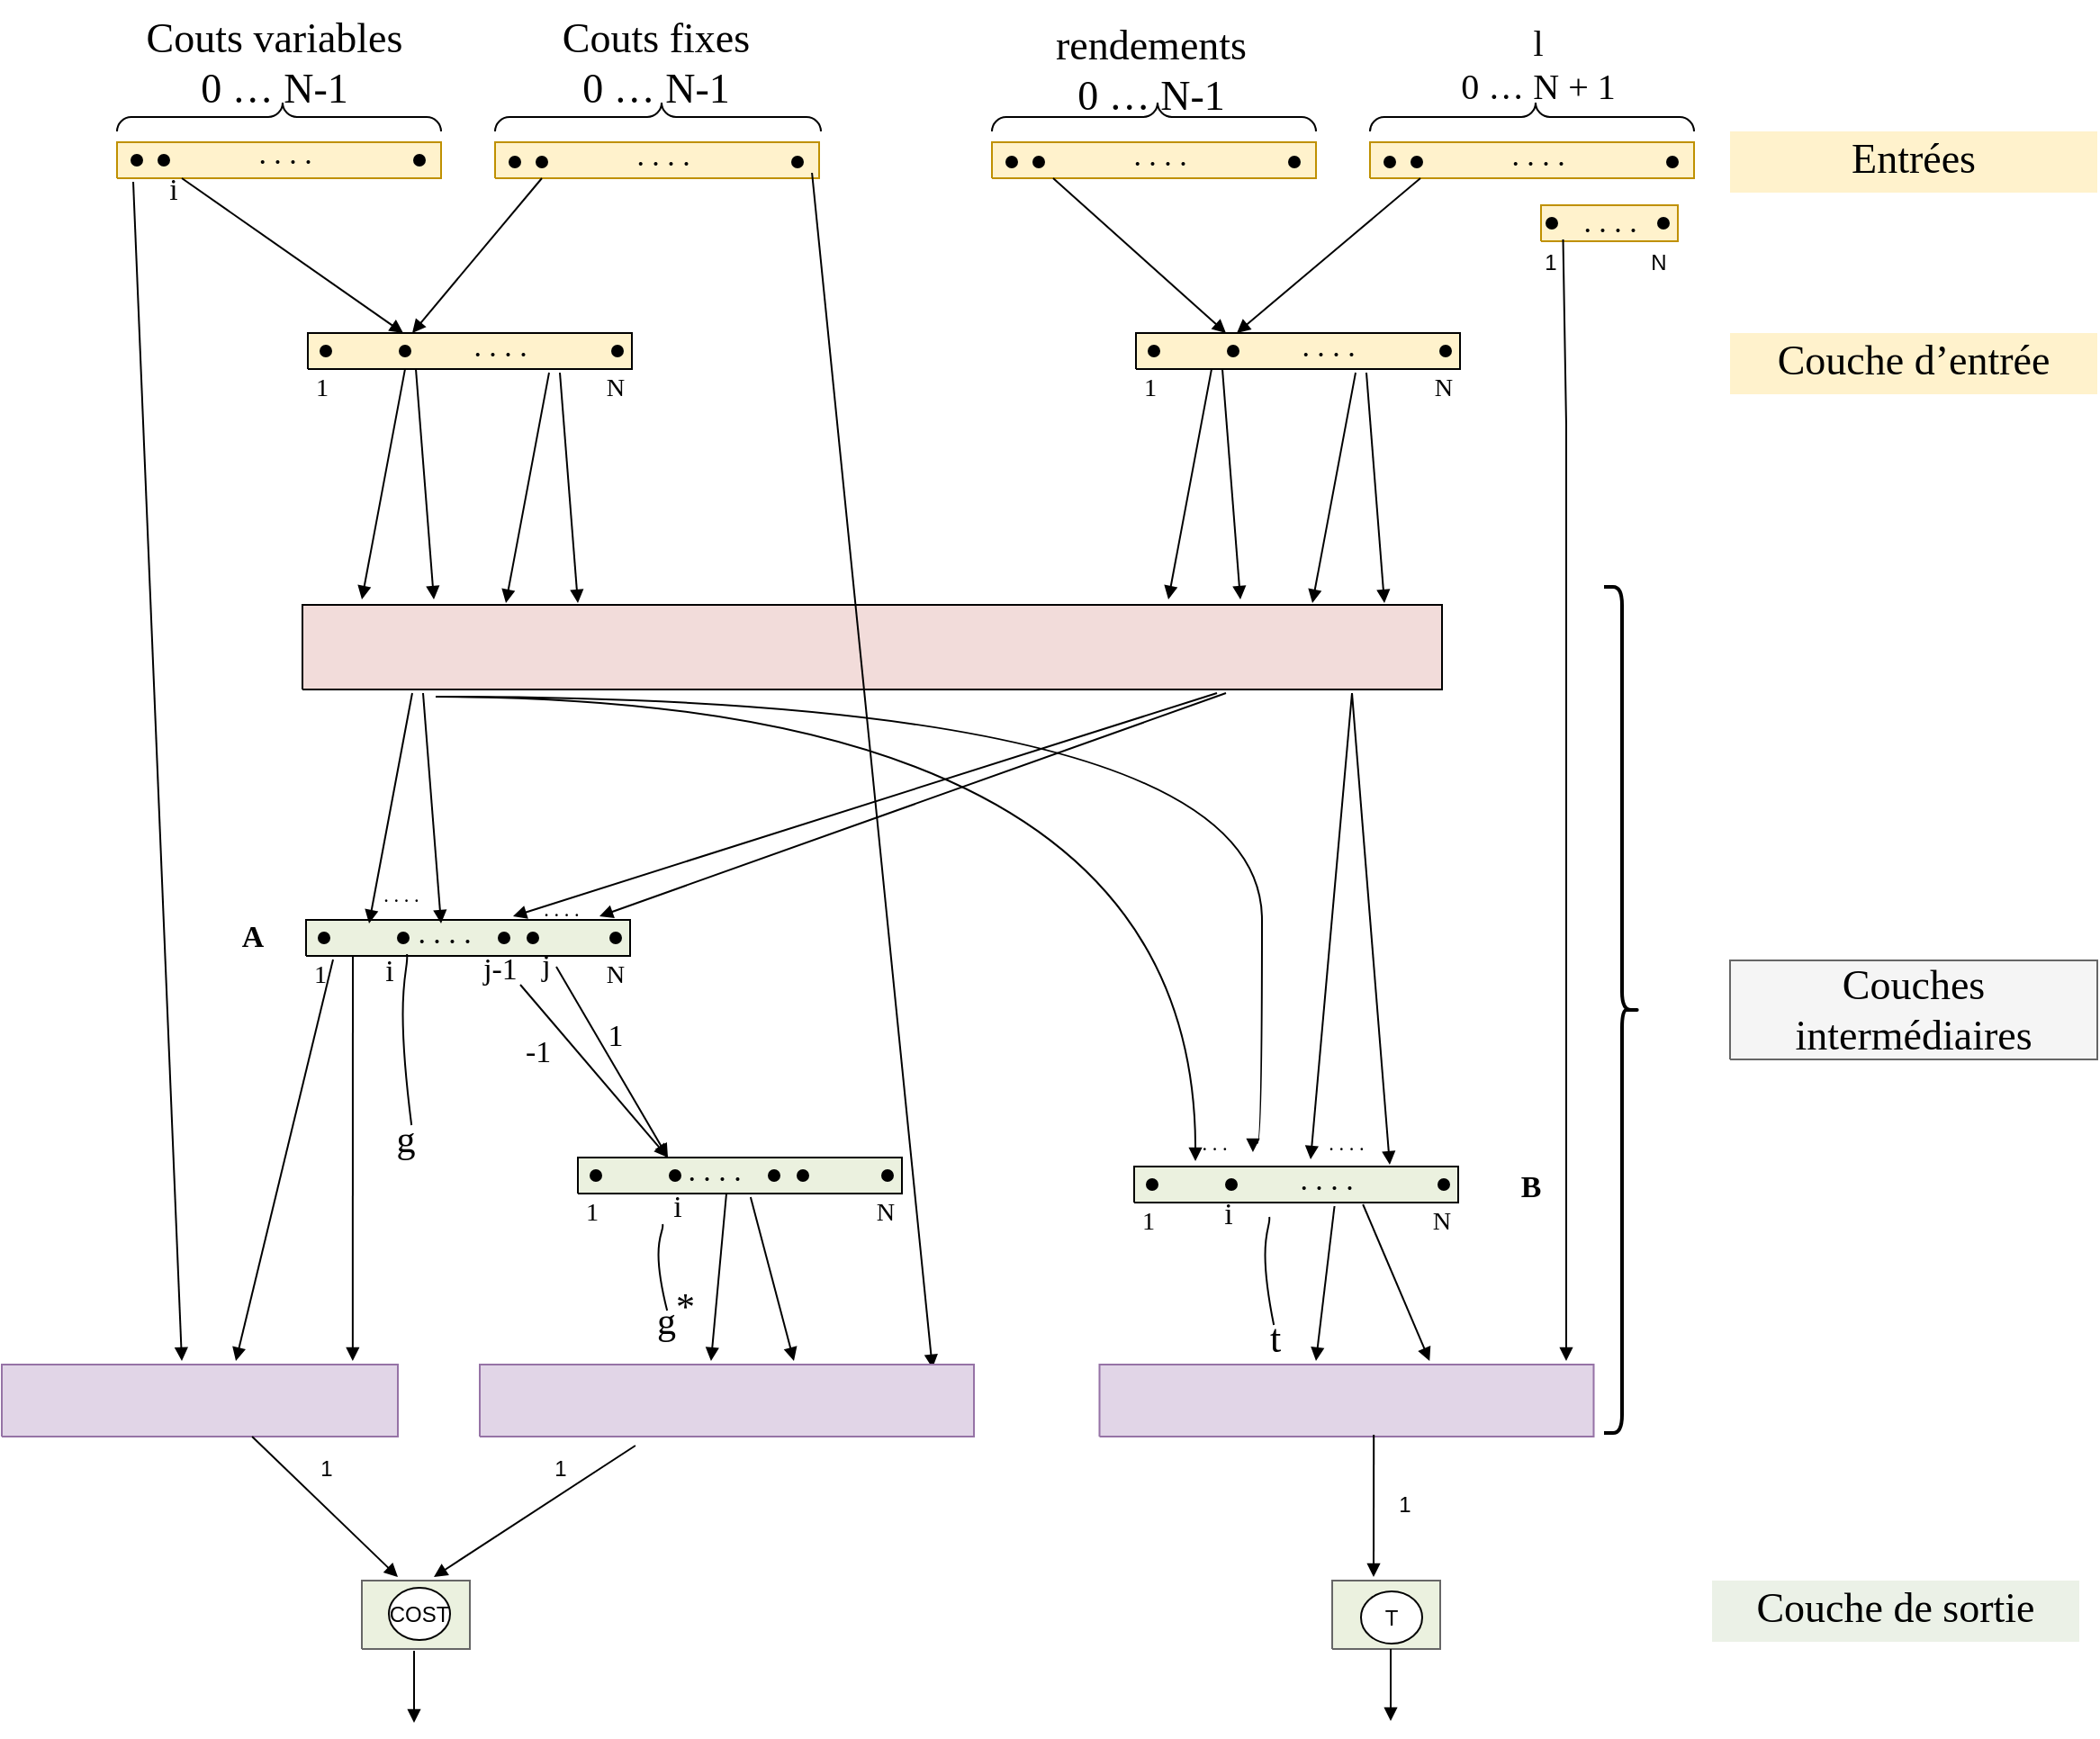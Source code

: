 <mxfile version="21.4.0" type="device">
  <diagram name="Page 1" id="Page-1">
    <mxGraphModel dx="1194" dy="677" grid="1" gridSize="10" guides="1" tooltips="1" connect="1" arrows="1" fold="1" page="1" pageScale="1" pageWidth="827" pageHeight="1169" math="0" shadow="0">
      <root>
        <mxCell id="0" />
        <mxCell id="1" parent="0" />
        <mxCell id="2" value="&lt;div style=&quot;font-size: 1px&quot;&gt;&lt;/div&gt;" style="verticalAlign=middle;align=center;vsdxID=1;fillColor=#fff2cc;gradientColor=none;shape=stencil(nZBLDoAgDERP0z3SIyjew0SURgSD+Lu9kMZoXLhwN9O+tukAlrNpJg1SzDH4QW/URgNYgZTkjA4UkwJUgGXng+6DX1zLfmoymdXo17xh5zmRJ6Q42BWCfc2oJfdAr+Yv+AP9Cb7OJ3H/2JG1HNGz/84klThPVCc=);strokeColor=#bf9000;labelBackgroundColor=none;rounded=0;html=1;whiteSpace=wrap;" parent="1" vertex="1">
          <mxGeometry x="264" y="83" width="180" height="20" as="geometry" />
        </mxCell>
        <mxCell id="3" value="&lt;div style=&quot;font-size: 1px&quot;&gt;&lt;/div&gt;" style="verticalAlign=middle;align=center;vsdxID=3;fillColor=#fff2cc;gradientColor=none;shape=stencil(nZBLDoAgDERP0z3SIyjew0SURgSD+Lu9kMZoXLhwN9O+tukAlrNpJg1SzDH4QW/URgNYgZTkjA4UkwJUgGXng+6DX1zLfmoymdXo17xh5zmRJ6Q42BWCfc2oJfdAr+Yv+AP9Cb7OJ3H/2JG1HNGz/84klThPVCc=);strokeColor=#bf9000;labelBackgroundColor=none;rounded=0;html=1;whiteSpace=wrap;" parent="1" vertex="1">
          <mxGeometry x="474" y="83" width="180" height="20" as="geometry" />
        </mxCell>
        <mxCell id="4" value="&lt;div style=&quot;font-size: 1px&quot;&gt;&lt;/div&gt;" style="verticalAlign=middle;align=center;vsdxID=4;fillColor=#fff2cc;gradientColor=none;shape=stencil(nZBLDoAgDERP0z3SIyjew0SURgSD+Lu9kMZoXLhwN9O+tukAlrNpJg1SzDH4QW/URgNYgZTkjA4UkwJUgGXng+6DX1zLfmoymdXo17xh5zmRJ6Q42BWCfc2oJfdAr+Yv+AP9Cb7OJ3H/2JG1HNGz/84klThPVCc=);strokeColor=#bf9000;labelBackgroundColor=none;rounded=0;html=1;whiteSpace=wrap;" parent="1" vertex="1">
          <mxGeometry x="750" y="83" width="180" height="20" as="geometry" />
        </mxCell>
        <mxCell id="5" value="&lt;div style=&quot;font-size: 1px&quot;&gt;&lt;/div&gt;" style="verticalAlign=middle;align=center;vsdxID=5;fillColor=#fff2cc;gradientColor=none;shape=stencil(nZBLDoAgDERP0z3SIyjew0SURgSD+Lu9kMZoXLhwN9O+tukAlrNpJg1SzDH4QW/URgNYgZTkjA4UkwJUgGXng+6DX1zLfmoymdXo17xh5zmRJ6Q42BWCfc2oJfdAr+Yv+AP9Cb7OJ3H/2JG1HNGz/84klThPVCc=);strokeColor=#bf9000;labelBackgroundColor=none;rounded=0;html=1;whiteSpace=wrap;" parent="1" vertex="1">
          <mxGeometry x="960" y="83" width="180" height="20" as="geometry" />
        </mxCell>
        <mxCell id="6" value="&lt;div style=&quot;font-size: 1px&quot;&gt;&lt;/div&gt;" style="verticalAlign=middle;align=center;vsdxID=7;fillColor=#fff2cc;gradientColor=none;shape=stencil(nZBLDoAgDERP0z3SIyjew0SURgSD+Lu9kMZoXLhwN9O+tukAlrNpJg1SzDH4QW/URgNYgZTkjA4UkwJUgGXng+6DX1zLfmoymdXo17xh5zmRJ6Q42BWCfc2oJfdAr+Yv+AP9Cb7OJ3H/2JG1HNGz/84klThPVCc=);strokeColor=#bf9000;labelBackgroundColor=none;rounded=0;html=1;whiteSpace=wrap;" parent="1" vertex="1">
          <mxGeometry x="1055" y="118" width="76" height="20" as="geometry" />
        </mxCell>
        <mxCell id="8" style="vsdxID=11;rotation=180;fillColor=#ffffff;gradientColor=none;shape=stencil(vZPbDoIwDIafZpeQHQDjNep7LDJgERnppuDbu2VEQSAxeLhr16/916ZFLNUlbwSiWBtQJ9HKzJSI7RClsi4FSGMtxPaIpbkCUYC61Jn3G+5IZ53V1VXofB52GRTfht7Bg5Ws3wM5HG0EejAKo8iz0MME98kTYgIEvJM6AGW4kaoeKVccChFYrSCveDEK6VaIZvI820aUhMlmVnxlMzEJCRkVpF/uhnz0vTiMk58OmywPe7sovrKbhz9awz+szbxwj1rjeV7+Moex11O0T/6M2f4O);strokeColor=#000000;flipH=1;labelBackgroundColor=none;rounded=0;html=1;whiteSpace=wrap;" parent="1" vertex="1">
          <mxGeometry x="264" y="69" width="180" height="8" as="geometry" />
        </mxCell>
        <mxCell id="9" value="&lt;div style=&quot;font-size: 1px&quot;&gt;&lt;/div&gt;" style="text;vsdxID=11;rotation=90.05;fillColor=none;gradientColor=none;strokeColor=none;flipH=1;labelBackgroundColor=none;rounded=0;html=1;whiteSpace=wrap;verticalAlign=middle;align=center;;html=1;" parent="8" vertex="1">
          <mxGeometry x="60" y="-49" width="56.44" height="24.84" as="geometry" />
        </mxCell>
        <mxCell id="17" value="&lt;div style=&quot;font-size: 23px;&quot;&gt;&lt;font style=&quot;font-size: 23px; font-family: calibri; color: rgb(0, 0, 0); direction: ltr; letter-spacing: 0px; line-height: 120%; opacity: 1;&quot;&gt;Couts variables &lt;/font&gt;&lt;font style=&quot;font-size: 23px; font-family: themed; color: rgb(0, 0, 0); direction: ltr; letter-spacing: 0px; line-height: 120%; opacity: 1;&quot;&gt;&lt;br&gt;0 … N-1&lt;br&gt;&lt;/font&gt;&lt;/div&gt;" style="verticalAlign=middle;align=center;vsdxID=17;fillColor=none;gradientColor=none;shape=stencil(nZBLDoAgDERP0z3SIyjew0SURgSD+Lu9kMZoXLhwN9O+tukAlrNpJg1SzDH4QW/URgNYgZTkjA4UkwJUgGXng+6DX1zLfmoymdXo17xh5zmRJ6Q42BWCfc2oJfdAr+Yv+AP9Cb7OJ3H/2JG1HNGz/84klThPVCc=);strokeColor=none;labelBackgroundColor=none;rounded=0;html=1;whiteSpace=wrap;" parent="8" vertex="1">
          <mxGeometry x="2" y="-40" width="171" height="20" as="geometry" />
        </mxCell>
        <mxCell id="10" style="vsdxID=12;rotation=180;fillColor=#ffffff;gradientColor=none;shape=stencil(vZPbDoIwDIafZpeQHQDjNep7LDJgERnppuDbu2VEQSAxeLhr16/916ZFLNUlbwSiWBtQJ9HKzJSI7RClsi4FSGMtxPaIpbkCUYC61Jn3G+5IZ53V1VXofB52GRTfht7Bg5Ws3wM5HG0EejAKo8iz0MME98kTYgIEvJM6AGW4kaoeKVccChFYrSCveDEK6VaIZvI820aUhMlmVnxlMzEJCRkVpF/uhnz0vTiMk58OmywPe7sovrKbhz9awz+szbxwj1rjeV7+Moex11O0T/6M2f4O);strokeColor=#000000;flipH=1;labelBackgroundColor=none;rounded=0;html=1;whiteSpace=wrap;" parent="1" vertex="1">
          <mxGeometry x="474" y="69" width="181" height="8" as="geometry" />
        </mxCell>
        <mxCell id="11" value="&lt;div style=&quot;font-size: 1px&quot;&gt;&lt;/div&gt;" style="text;vsdxID=12;rotation=90.05;fillColor=none;gradientColor=none;strokeColor=none;flipH=1;labelBackgroundColor=none;rounded=0;html=1;whiteSpace=wrap;verticalAlign=middle;align=center;;html=1;" parent="10" vertex="1">
          <mxGeometry x="60" y="-49" width="56.44" height="24.84" as="geometry" />
        </mxCell>
        <mxCell id="16" value="&lt;div style=&quot;font-size: 23px;&quot;&gt;&lt;font style=&quot;font-size: 23px; font-family: calibri; color: rgb(0, 0, 0); direction: ltr; letter-spacing: 0px; line-height: 120%; opacity: 1;&quot;&gt;Couts fixes &lt;br&gt;0 … N-1&lt;br&gt;&lt;/font&gt;&lt;/div&gt;" style="verticalAlign=middle;align=center;vsdxID=15;fillColor=none;gradientColor=none;shape=stencil(nZBLDoAgDERP0z3SIyjew0SURgSD+Lu9kMZoXLhwN9O+tukAlrNpJg1SzDH4QW/URgNYgZTkjA4UkwJUgGXng+6DX1zLfmoymdXo17xh5zmRJ6Q42BWCfc2oJfdAr+Yv+AP9Cb7OJ3H/2JG1HNGz/84klThPVCc=);strokeColor=none;labelBackgroundColor=none;rounded=0;html=1;whiteSpace=wrap;" parent="10" vertex="1">
          <mxGeometry x="4" y="-40" width="171" height="20" as="geometry" />
        </mxCell>
        <mxCell id="12" style="vsdxID=13;rotation=180;fillColor=#ffffff;gradientColor=none;shape=stencil(vZPbDoIwDIafZpeQHQDjNep7LDJgERnppuDbu2VEQSAxeLhr16/916ZFLNUlbwSiWBtQJ9HKzJSI7RClsi4FSGMtxPaIpbkCUYC61Jn3G+5IZ53V1VXofB52GRTfht7Bg5Ws3wM5HG0EejAKo8iz0MME98kTYgIEvJM6AGW4kaoeKVccChFYrSCveDEK6VaIZvI820aUhMlmVnxlMzEJCRkVpF/uhnz0vTiMk58OmywPe7sovrKbhz9awz+szbxwj1rjeV7+Moex11O0T/6M2f4O);strokeColor=#000000;flipH=1;labelBackgroundColor=none;rounded=0;html=1;whiteSpace=wrap;" parent="1" vertex="1">
          <mxGeometry x="750" y="69" width="180" height="8" as="geometry" />
        </mxCell>
        <mxCell id="13" value="&lt;div style=&quot;font-size: 1px&quot;&gt;&lt;/div&gt;" style="text;vsdxID=13;rotation=90.05;fillColor=none;gradientColor=none;strokeColor=none;flipH=1;labelBackgroundColor=none;rounded=0;html=1;whiteSpace=wrap;verticalAlign=middle;align=center;;html=1;" parent="12" vertex="1">
          <mxGeometry x="60" y="-49" width="56.44" height="24.84" as="geometry" />
        </mxCell>
        <mxCell id="14" style="vsdxID=14;rotation=180;fillColor=#ffffff;gradientColor=none;shape=stencil(vZPbDoIwDIafZpeQHQDjNep7LDJgERnppuDbu2VEQSAxeLhr16/916ZFLNUlbwSiWBtQJ9HKzJSI7RClsi4FSGMtxPaIpbkCUYC61Jn3G+5IZ53V1VXofB52GRTfht7Bg5Ws3wM5HG0EejAKo8iz0MME98kTYgIEvJM6AGW4kaoeKVccChFYrSCveDEK6VaIZvI820aUhMlmVnxlMzEJCRkVpF/uhnz0vTiMk58OmywPe7sovrKbhz9awz+szbxwj1rjeV7+Moex11O0T/6M2f4O);strokeColor=#000000;flipH=1;labelBackgroundColor=none;rounded=0;html=1;whiteSpace=wrap;" parent="1" vertex="1">
          <mxGeometry x="960" y="69" width="180" height="8" as="geometry" />
        </mxCell>
        <mxCell id="15" value="&lt;div style=&quot;font-size: 1px&quot;&gt;&lt;/div&gt;" style="text;vsdxID=14;rotation=90.05;fillColor=none;gradientColor=none;strokeColor=none;flipH=1;labelBackgroundColor=none;rounded=0;html=1;whiteSpace=wrap;verticalAlign=middle;align=center;;html=1;" parent="14" vertex="1">
          <mxGeometry x="60" y="-49" width="56.44" height="24.84" as="geometry" />
        </mxCell>
        <mxCell id="18" value="&lt;div style=&quot;font-size: 23px;&quot;&gt;&lt;font style=&quot;font-family: calibri; color: rgb(0, 0, 0); direction: ltr; letter-spacing: 0px; line-height: 120%; opacity: 1; font-size: 23px;&quot;&gt;rendements&lt;/font&gt;&lt;font style=&quot;font-size: 23px; font-family: themed; color: rgb(0, 0, 0); direction: ltr; letter-spacing: 0px; line-height: 120%; opacity: 1;&quot;&gt;&lt;br&gt;0 … N-1&lt;br&gt;&lt;/font&gt;&lt;/div&gt;" style="verticalAlign=middle;align=center;vsdxID=18;fillColor=none;gradientColor=none;shape=stencil(nZBLDoAgDERP0z3SIyjew0SURgSD+Lu9kMZoXLhwN9O+tukAlrNpJg1SzDH4QW/URgNYgZTkjA4UkwJUgGXng+6DX1zLfmoymdXo17xh5zmRJ6Q42BWCfc2oJfdAr+Yv+AP9Cb7OJ3H/2JG1HNGz/84klThPVCc=);strokeColor=none;labelBackgroundColor=none;rounded=0;html=1;whiteSpace=wrap;" parent="1" vertex="1">
          <mxGeometry x="757" y="33" width="163" height="20" as="geometry" />
        </mxCell>
        <mxCell id="19" value="&lt;div style=&quot;font-size: 20px;&quot;&gt;&lt;font style=&quot;font-family: Symbol; color: rgb(0, 0, 0); direction: ltr; letter-spacing: 0px; line-height: 120%; opacity: 1; font-size: 20px;&quot;&gt;l&lt;/font&gt;&lt;font style=&quot;font-size: 20px; font-family: Themed; color: rgb(0, 0, 0); direction: ltr; letter-spacing: 0px; line-height: 120%; opacity: 1;&quot;&gt;&lt;br&gt;0 … N + 1&lt;br&gt;&lt;/font&gt;&lt;/div&gt;" style="verticalAlign=middle;align=center;vsdxID=19;fillColor=none;gradientColor=none;shape=stencil(nZBLDoAgDERP0z3SIyjew0SURgSD+Lu9kMZoXLhwN9O+tukAlrNpJg1SzDH4QW/URgNYgZTkjA4UkwJUgGXng+6DX1zLfmoymdXo17xh5zmRJ6Q42BWCfc2oJfdAr+Yv+AP9Cb7OJ3H/2JG1HNGz/84klThPVCc=);strokeColor=none;labelBackgroundColor=none;rounded=0;html=1;whiteSpace=wrap;" parent="1" vertex="1">
          <mxGeometry x="1008" y="29" width="91" height="20" as="geometry" />
        </mxCell>
        <mxCell id="132" style="vsdxID=24;edgeStyle=none;startArrow=none;endArrow=block;startSize=5;endSize=5;spacingTop=0;spacingBottom=0;spacingLeft=0;spacingRight=0;verticalAlign=middle;html=1;labelBackgroundColor=#ffffff;rounded=0;" parent="1" edge="1">
          <mxGeometry relative="1" as="geometry">
            <Array as="points" />
            <mxPoint x="300" y="103" as="sourcePoint" />
            <mxPoint x="423" y="189" as="targetPoint" />
          </mxGeometry>
        </mxCell>
        <mxCell id="133" style="vsdxID=25;edgeStyle=none;startArrow=none;endArrow=block;startSize=5;endSize=5;spacingTop=0;spacingBottom=0;spacingLeft=0;spacingRight=0;verticalAlign=middle;html=1;labelBackgroundColor=#ffffff;rounded=0;" parent="1" edge="1">
          <mxGeometry relative="1" as="geometry">
            <Array as="points" />
            <mxPoint x="500" y="103" as="sourcePoint" />
            <mxPoint x="428" y="189" as="targetPoint" />
          </mxGeometry>
        </mxCell>
        <mxCell id="21" value="&lt;div style=&quot;font-size: 1px&quot;&gt;&lt;font style=&quot;font-size:16.93px;font-family:Calibri;color:#000000;direction:ltr;letter-spacing:0px;line-height:120%;opacity:1&quot;&gt;i&lt;br/&gt;&lt;/font&gt;&lt;/div&gt;" style="verticalAlign=middle;align=center;vsdxID=28;fillColor=none;gradientColor=none;shape=stencil(nZBLDoAgDERP0z3SIyjew0SURgSD+Lu9kMZoXLhwN9O+tukAlrNpJg1SzDH4QW/URgNYgZTkjA4UkwJUgGXng+6DX1zLfmoymdXo17xh5zmRJ6Q42BWCfc2oJfdAr+Yv+AP9Cb7OJ3H/2JG1HNGz/84klThPVCc=);strokeColor=none;labelBackgroundColor=none;rounded=0;html=1;whiteSpace=wrap;" parent="1" vertex="1">
          <mxGeometry x="282" y="96" width="27" height="28" as="geometry" />
        </mxCell>
        <mxCell id="22" style="vsdxID=39;fillColor=none;gradientColor=none;labelBackgroundColor=none;rounded=0;strokeColor=none;html=1;whiteSpace=wrap;" parent="1" vertex="1">
          <mxGeometry x="272" y="84" width="163" height="12" as="geometry" />
        </mxCell>
        <mxCell id="23" style="vsdxID=32;fillColor=#000000;gradientColor=none;shape=stencil(vVHLDsIgEPwajiQI6RfU+h8bu22JCGRB2/69kG1iazx58DazM/vIjjBtmiCi0CplCjecbZ8nYc5Ca+snJJsLEqYTph0C4Ujh4XvmEaqzont41gkL96naodXKrGF6YSfQtUi0OXXDVlqPfJNP6usotUhYbJIUMmQb/GGrAxpRljVycDBuc1hKM2LclX8/7H9nFfB+82Cd45T2+mcspcSRmu4F);labelBackgroundColor=none;rounded=0;html=1;whiteSpace=wrap;" parent="22" vertex="1">
          <mxGeometry y="6" width="6" height="6" as="geometry" />
        </mxCell>
        <mxCell id="24" style="vsdxID=34;fillColor=#000000;gradientColor=none;shape=stencil(vVHLDsIgEPwajiQI6RfU+h8bu22JCGRB2/69kG1iazx58DazM/vIjjBtmiCi0CplCjecbZ8nYc5Ca+snJJsLEqYTph0C4Ujh4XvmEaqzont41gkL96naodXKrGF6YSfQtUi0OXXDVlqPfJNP6usotUhYbJIUMmQb/GGrAxpRljVycDBuc1hKM2LclX8/7H9nFfB+82Cd45T2+mcspcSRmu4F);labelBackgroundColor=none;rounded=0;html=1;whiteSpace=wrap;" parent="22" vertex="1">
          <mxGeometry x="15" y="6" width="6" height="6" as="geometry" />
        </mxCell>
        <mxCell id="25" style="vsdxID=35;fillColor=#000000;gradientColor=none;shape=stencil(vVHLDsIgEPwajiQI6RfU+h8bu22JCGRB2/69kG1iazx58DazM/vIjjBtmiCi0CplCjecbZ8nYc5Ca+snJJsLEqYTph0C4Ujh4XvmEaqzont41gkL96naodXKrGF6YSfQtUi0OXXDVlqPfJNP6usotUhYbJIUMmQb/GGrAxpRljVycDBuc1hKM2LclX8/7H9nFfB+82Cd45T2+mcspcSRmu4F);labelBackgroundColor=none;rounded=0;html=1;whiteSpace=wrap;" parent="22" vertex="1">
          <mxGeometry x="157" y="6" width="6" height="6" as="geometry" />
        </mxCell>
        <mxCell id="26" value="&lt;div style=&quot;font-size: 1px&quot;&gt;&lt;font style=&quot;font-size:16.93px;font-family:Calibri;color:#000000;direction:ltr;letter-spacing:0px;line-height:120%;opacity:1&quot;&gt;. . . .&lt;br/&gt;&lt;/font&gt;&lt;/div&gt;" style="verticalAlign=middle;align=center;vsdxID=36;fillColor=none;gradientColor=none;shape=stencil(nZBLDoAgDERP0z3SIyjew0SURgSD+Lu9kMZoXLhwN9O+tukAlrNpJg1SzDH4QW/URgNYgZTkjA4UkwJUgGXng+6DX1zLfmoymdXo17xh5zmRJ6Q42BWCfc2oJfdAr+Yv+AP9Cb7OJ3H/2JG1HNGz/84klThPVCc=);strokeColor=none;labelBackgroundColor=none;rounded=0;html=1;whiteSpace=wrap;" parent="22" vertex="1">
          <mxGeometry x="52" width="67" height="12" as="geometry" />
        </mxCell>
        <mxCell id="27" style="vsdxID=43;fillColor=none;gradientColor=none;labelBackgroundColor=none;rounded=0;strokeColor=none;html=1;whiteSpace=wrap;" parent="1" vertex="1">
          <mxGeometry x="482" y="85" width="163" height="12" as="geometry" />
        </mxCell>
        <mxCell id="28" style="vsdxID=44;fillColor=#000000;gradientColor=none;shape=stencil(vVHLDsIgEPwajiQI6RfU+h8bu22JCGRB2/69kG1iazx58DazM/vIjjBtmiCi0CplCjecbZ8nYc5Ca+snJJsLEqYTph0C4Ujh4XvmEaqzont41gkL96naodXKrGF6YSfQtUi0OXXDVlqPfJNP6usotUhYbJIUMmQb/GGrAxpRljVycDBuc1hKM2LclX8/7H9nFfB+82Cd45T2+mcspcSRmu4F);labelBackgroundColor=none;rounded=0;html=1;whiteSpace=wrap;" parent="27" vertex="1">
          <mxGeometry y="6" width="6" height="6" as="geometry" />
        </mxCell>
        <mxCell id="29" style="vsdxID=45;fillColor=#000000;gradientColor=none;shape=stencil(vVHLDsIgEPwajiQI6RfU+h8bu22JCGRB2/69kG1iazx58DazM/vIjjBtmiCi0CplCjecbZ8nYc5Ca+snJJsLEqYTph0C4Ujh4XvmEaqzont41gkL96naodXKrGF6YSfQtUi0OXXDVlqPfJNP6usotUhYbJIUMmQb/GGrAxpRljVycDBuc1hKM2LclX8/7H9nFfB+82Cd45T2+mcspcSRmu4F);labelBackgroundColor=none;rounded=0;html=1;whiteSpace=wrap;" parent="27" vertex="1">
          <mxGeometry x="15" y="6" width="6" height="6" as="geometry" />
        </mxCell>
        <mxCell id="30" style="vsdxID=46;fillColor=#000000;gradientColor=none;shape=stencil(vVHLDsIgEPwajiQI6RfU+h8bu22JCGRB2/69kG1iazx58DazM/vIjjBtmiCi0CplCjecbZ8nYc5Ca+snJJsLEqYTph0C4Ujh4XvmEaqzont41gkL96naodXKrGF6YSfQtUi0OXXDVlqPfJNP6usotUhYbJIUMmQb/GGrAxpRljVycDBuc1hKM2LclX8/7H9nFfB+82Cd45T2+mcspcSRmu4F);labelBackgroundColor=none;rounded=0;html=1;whiteSpace=wrap;" parent="27" vertex="1">
          <mxGeometry x="157" y="6" width="6" height="6" as="geometry" />
        </mxCell>
        <mxCell id="31" value="&lt;div style=&quot;font-size: 1px&quot;&gt;&lt;font style=&quot;font-size:16.93px;font-family:Calibri;color:#000000;direction:ltr;letter-spacing:0px;line-height:120%;opacity:1&quot;&gt;. . . .&lt;br/&gt;&lt;/font&gt;&lt;/div&gt;" style="verticalAlign=middle;align=center;vsdxID=47;fillColor=none;gradientColor=none;shape=stencil(nZBLDoAgDERP0z3SIyjew0SURgSD+Lu9kMZoXLhwN9O+tukAlrNpJg1SzDH4QW/URgNYgZTkjA4UkwJUgGXng+6DX1zLfmoymdXo17xh5zmRJ6Q42BWCfc2oJfdAr+Yv+AP9Cb7OJ3H/2JG1HNGz/84klThPVCc=);strokeColor=none;labelBackgroundColor=none;rounded=0;html=1;whiteSpace=wrap;" parent="27" vertex="1">
          <mxGeometry x="52" width="67" height="12" as="geometry" />
        </mxCell>
        <mxCell id="32" style="vsdxID=48;fillColor=none;gradientColor=none;labelBackgroundColor=none;rounded=0;strokeColor=none;html=1;whiteSpace=wrap;" parent="1" vertex="1">
          <mxGeometry x="758" y="85" width="163" height="12" as="geometry" />
        </mxCell>
        <mxCell id="33" style="vsdxID=49;fillColor=#000000;gradientColor=none;shape=stencil(vVHLDsIgEPwajiQI6RfU+h8bu22JCGRB2/69kG1iazx58DazM/vIjjBtmiCi0CplCjecbZ8nYc5Ca+snJJsLEqYTph0C4Ujh4XvmEaqzont41gkL96naodXKrGF6YSfQtUi0OXXDVlqPfJNP6usotUhYbJIUMmQb/GGrAxpRljVycDBuc1hKM2LclX8/7H9nFfB+82Cd45T2+mcspcSRmu4F);labelBackgroundColor=none;rounded=0;html=1;whiteSpace=wrap;" parent="32" vertex="1">
          <mxGeometry y="6" width="6" height="6" as="geometry" />
        </mxCell>
        <mxCell id="34" style="vsdxID=50;fillColor=#000000;gradientColor=none;shape=stencil(vVHLDsIgEPwajiQI6RfU+h8bu22JCGRB2/69kG1iazx58DazM/vIjjBtmiCi0CplCjecbZ8nYc5Ca+snJJsLEqYTph0C4Ujh4XvmEaqzont41gkL96naodXKrGF6YSfQtUi0OXXDVlqPfJNP6usotUhYbJIUMmQb/GGrAxpRljVycDBuc1hKM2LclX8/7H9nFfB+82Cd45T2+mcspcSRmu4F);labelBackgroundColor=none;rounded=0;html=1;whiteSpace=wrap;" parent="32" vertex="1">
          <mxGeometry x="15" y="6" width="6" height="6" as="geometry" />
        </mxCell>
        <mxCell id="35" style="vsdxID=51;fillColor=#000000;gradientColor=none;shape=stencil(vVHLDsIgEPwajiQI6RfU+h8bu22JCGRB2/69kG1iazx58DazM/vIjjBtmiCi0CplCjecbZ8nYc5Ca+snJJsLEqYTph0C4Ujh4XvmEaqzont41gkL96naodXKrGF6YSfQtUi0OXXDVlqPfJNP6usotUhYbJIUMmQb/GGrAxpRljVycDBuc1hKM2LclX8/7H9nFfB+82Cd45T2+mcspcSRmu4F);labelBackgroundColor=none;rounded=0;html=1;whiteSpace=wrap;" parent="32" vertex="1">
          <mxGeometry x="157" y="6" width="6" height="6" as="geometry" />
        </mxCell>
        <mxCell id="36" value="&lt;div style=&quot;font-size: 1px&quot;&gt;&lt;font style=&quot;font-size:16.93px;font-family:Calibri;color:#000000;direction:ltr;letter-spacing:0px;line-height:120%;opacity:1&quot;&gt;. . . .&lt;br/&gt;&lt;/font&gt;&lt;/div&gt;" style="verticalAlign=middle;align=center;vsdxID=52;fillColor=none;gradientColor=none;shape=stencil(nZBLDoAgDERP0z3SIyjew0SURgSD+Lu9kMZoXLhwN9O+tukAlrNpJg1SzDH4QW/URgNYgZTkjA4UkwJUgGXng+6DX1zLfmoymdXo17xh5zmRJ6Q42BWCfc2oJfdAr+Yv+AP9Cb7OJ3H/2JG1HNGz/84klThPVCc=);strokeColor=none;labelBackgroundColor=none;rounded=0;html=1;whiteSpace=wrap;" parent="32" vertex="1">
          <mxGeometry x="52" width="67" height="12" as="geometry" />
        </mxCell>
        <mxCell id="37" value="&lt;span style=&quot;color: rgba(0 , 0 , 0 , 0) ; font-family: monospace ; font-size: 0px&quot;&gt;%3CmxGraphModel%3E%3Croot%3E%3CmxCell%20id%3D%220%22%2F%3E%3CmxCell%20id%3D%221%22%20parent%3D%220%22%2F%3E%3CmxCell%20id%3D%222%22%20value%3D%22%26lt%3Bdiv%20style%3D%26quot%3Bfont-size%3A%201px%26quot%3B%26gt%3B%26lt%3Bfont%20style%3D%26quot%3Bfont-size%3A%2014.11px%20%3B%20font-family%3A%20%26amp%3B%2334%3Bcalibri%26amp%3B%2334%3B%20%3B%20color%3A%20%23000000%20%3B%20direction%3A%20ltr%20%3B%20letter-spacing%3A%200px%20%3B%20line-height%3A%20120%25%20%3B%20opacity%3A%201%26quot%3B%26gt%3BC%26lt%3Bsup%26gt%3BVeh%26lt%3B%2Fsup%26gt%3B%26lt%3Bbr%26gt%3B%26lt%3B%2Ffont%26gt%3B%26lt%3B%2Fdiv%26gt%3B%22%20style%3D%22verticalAlign%3Dmiddle%3Balign%3Dcenter%3BvsdxID%3D58%3BfillColor%3Dnone%3BgradientColor%3Dnone%3Bshape%3Dstencil(nZBLDoAgDERP0z3SIyjew0SURgSD%2BLu9kMZoXLhwN9O%2BtukAlrNpJg1SzDH4QW%2FURgNYgZTkjA4UkwJUgGXng%2B6DX1zLfmoymdXo17xh5zmRJ6Q42BWCfc2oJfdAr%2BYv%2BAP9Cb7OJ3H%2F2JG1HNGz%2F84klThPVCc%3D)%3BstrokeColor%3Dnone%3BlabelBackgroundColor%3Dnone%3Brounded%3D0%3Bhtml%3D1%3BwhiteSpace%3Dwrap%3B%22%20vertex%3D%221%22%20parent%3D%221%22%3E%3CmxGeometry%20x%3D%22684%22%20y%3D%2253%22%20width%3D%2236%22%20height%3D%2220%22%20as%3D%22geometry%22%2F%3E%3C%2FmxCell%3E%3C%2Froot%3E%3C%2FmxGraphModel%3E&lt;/span&gt;" style="vsdxID=53;fillColor=none;gradientColor=none;labelBackgroundColor=none;rounded=0;strokeColor=none;html=1;whiteSpace=wrap;" parent="1" vertex="1">
          <mxGeometry x="968" y="85" width="163" height="12" as="geometry" />
        </mxCell>
        <mxCell id="38" style="vsdxID=54;fillColor=#000000;gradientColor=none;shape=stencil(vVHLDsIgEPwajiQI6RfU+h8bu22JCGRB2/69kG1iazx58DazM/vIjjBtmiCi0CplCjecbZ8nYc5Ca+snJJsLEqYTph0C4Ujh4XvmEaqzont41gkL96naodXKrGF6YSfQtUi0OXXDVlqPfJNP6usotUhYbJIUMmQb/GGrAxpRljVycDBuc1hKM2LclX8/7H9nFfB+82Cd45T2+mcspcSRmu4F);labelBackgroundColor=none;rounded=0;html=1;whiteSpace=wrap;" parent="37" vertex="1">
          <mxGeometry y="6" width="6" height="6" as="geometry" />
        </mxCell>
        <mxCell id="39" style="vsdxID=55;fillColor=#000000;gradientColor=none;shape=stencil(vVHLDsIgEPwajiQI6RfU+h8bu22JCGRB2/69kG1iazx58DazM/vIjjBtmiCi0CplCjecbZ8nYc5Ca+snJJsLEqYTph0C4Ujh4XvmEaqzont41gkL96naodXKrGF6YSfQtUi0OXXDVlqPfJNP6usotUhYbJIUMmQb/GGrAxpRljVycDBuc1hKM2LclX8/7H9nFfB+82Cd45T2+mcspcSRmu4F);labelBackgroundColor=none;rounded=0;html=1;whiteSpace=wrap;" parent="37" vertex="1">
          <mxGeometry x="15" y="6" width="6" height="6" as="geometry" />
        </mxCell>
        <mxCell id="40" style="vsdxID=56;fillColor=#000000;gradientColor=none;shape=stencil(vVHLDsIgEPwajiQI6RfU+h8bu22JCGRB2/69kG1iazx58DazM/vIjjBtmiCi0CplCjecbZ8nYc5Ca+snJJsLEqYTph0C4Ujh4XvmEaqzont41gkL96naodXKrGF6YSfQtUi0OXXDVlqPfJNP6usotUhYbJIUMmQb/GGrAxpRljVycDBuc1hKM2LclX8/7H9nFfB+82Cd45T2+mcspcSRmu4F);labelBackgroundColor=none;rounded=0;html=1;whiteSpace=wrap;" parent="37" vertex="1">
          <mxGeometry x="157" y="6" width="6" height="6" as="geometry" />
        </mxCell>
        <mxCell id="41" value="&lt;div style=&quot;font-size: 1px&quot;&gt;&lt;font style=&quot;font-size:16.93px;font-family:Calibri;color:#000000;direction:ltr;letter-spacing:0px;line-height:120%;opacity:1&quot;&gt;. . . .&lt;br/&gt;&lt;/font&gt;&lt;/div&gt;" style="verticalAlign=middle;align=center;vsdxID=57;fillColor=none;gradientColor=none;shape=stencil(nZBLDoAgDERP0z3SIyjew0SURgSD+Lu9kMZoXLhwN9O+tukAlrNpJg1SzDH4QW/URgNYgZTkjA4UkwJUgGXng+6DX1zLfmoymdXo17xh5zmRJ6Q42BWCfc2oJfdAr+Yv+AP9Cb7OJ3H/2JG1HNGz/84klThPVCc=);strokeColor=none;labelBackgroundColor=none;rounded=0;html=1;whiteSpace=wrap;" parent="37" vertex="1">
          <mxGeometry x="52" width="67" height="12" as="geometry" />
        </mxCell>
        <mxCell id="43" style="vsdxID=59;fillColor=#000000;gradientColor=none;shape=stencil(vVHLDsIgEPwajiQI6RfU+h8bu22JCGRB2/69kG1iazx58DazM/vIjjBtmiCi0CplCjecbZ8nYc5Ca+snJJsLEqYTph0C4Ujh4XvmEaqzont41gkL96naodXKrGF6YSfQtUi0OXXDVlqPfJNP6usotUhYbJIUMmQb/GGrAxpRljVycDBuc1hKM2LclX8/7H9nFfB+82Cd45T2+mcspcSRmu4F);labelBackgroundColor=none;rounded=0;html=1;whiteSpace=wrap;" parent="1" vertex="1">
          <mxGeometry x="1058" y="125" width="6" height="6" as="geometry" />
        </mxCell>
        <mxCell id="44" style="vsdxID=87;fillColor=none;gradientColor=none;labelBackgroundColor=none;rounded=0;strokeColor=none;html=1;whiteSpace=wrap;" parent="1" vertex="1">
          <mxGeometry x="370" y="189" width="180" height="42" as="geometry" />
        </mxCell>
        <mxCell id="45" value="&lt;div style=&quot;font-size: 1px&quot;&gt;&lt;/div&gt;" style="verticalAlign=middle;align=center;vsdxID=21;fillColor=#FFF2CC;gradientColor=none;shape=stencil(nZBLDoAgDERP0z3SIyjew0SURgSD+Lu9kMZoXLhwN9O+tukAlrNpJg1SzDH4QW/URgNYgZTkjA4UkwJUgGXng+6DX1zLfmoymdXo17xh5zmRJ6Q42BWCfc2oJfdAr+Yv+AP9Cb7OJ3H/2JG1HNGz/84klThPVCc=);labelBackgroundColor=none;rounded=0;html=1;whiteSpace=wrap;" parent="44" vertex="1">
          <mxGeometry width="180" height="20" as="geometry" />
        </mxCell>
        <mxCell id="46" style="vsdxID=60;fillColor=#000000;gradientColor=none;shape=stencil(vVHLDsIgEPwajiQI6RfU+h8bu22JCGRB2/69kG1iazx58DazM/vIjjBtmiCi0CplCjecbZ8nYc5Ca+snJJsLEqYTph0C4Ujh4XvmEaqzont41gkL96naodXKrGF6YSfQtUi0OXXDVlqPfJNP6usotUhYbJIUMmQb/GGrAxpRljVycDBuc1hKM2LclX8/7H9nFfB+82Cd45T2+mcspcSRmu4F);labelBackgroundColor=none;rounded=0;html=1;whiteSpace=wrap;" parent="44" vertex="1">
          <mxGeometry x="51" y="7" width="6" height="6" as="geometry" />
        </mxCell>
        <mxCell id="48" value="&lt;div style=&quot;font-size: 1px&quot;&gt;&lt;font style=&quot;font-size:16.93px;font-family:Calibri;color:#000000;direction:ltr;letter-spacing:0px;line-height:120%;opacity:1&quot;&gt;. . . .&lt;br/&gt;&lt;/font&gt;&lt;/div&gt;" style="verticalAlign=middle;align=center;vsdxID=71;fillColor=none;gradientColor=none;shape=stencil(nZBLDoAgDERP0z3SIyjew0SURgSD+Lu9kMZoXLhwN9O+tukAlrNpJg1SzDH4QW/URgNYgZTkjA4UkwJUgGXng+6DX1zLfmoymdXo17xh5zmRJ6Q42BWCfc2oJfdAr+Yv+AP9Cb7OJ3H/2JG1HNGz/84klThPVCc=);strokeColor=none;labelBackgroundColor=none;rounded=0;html=1;whiteSpace=wrap;" parent="44" vertex="1">
          <mxGeometry x="66" y="4" width="82" height="8" as="geometry" />
        </mxCell>
        <mxCell id="49" style="vsdxID=74;fillColor=#000000;gradientColor=none;shape=stencil(vVHLDsIgEPwajiQI6RfU+h8bu22JCGRB2/69kG1iazx58DazM/vIjjBtmiCi0CplCjecbZ8nYc5Ca+snJJsLEqYTph0C4Ujh4XvmEaqzont41gkL96naodXKrGF6YSfQtUi0OXXDVlqPfJNP6usotUhYbJIUMmQb/GGrAxpRljVycDBuc1hKM2LclX8/7H9nFfB+82Cd45T2+mcspcSRmu4F);labelBackgroundColor=none;rounded=0;html=1;whiteSpace=wrap;" parent="44" vertex="1">
          <mxGeometry x="7" y="7" width="6" height="6" as="geometry" />
        </mxCell>
        <mxCell id="50" style="vsdxID=75;fillColor=#000000;gradientColor=none;shape=stencil(vVHLDsIgEPwajiQI6RfU+h8bu22JCGRB2/69kG1iazx58DazM/vIjjBtmiCi0CplCjecbZ8nYc5Ca+snJJsLEqYTph0C4Ujh4XvmEaqzont41gkL96naodXKrGF6YSfQtUi0OXXDVlqPfJNP6usotUhYbJIUMmQb/GGrAxpRljVycDBuc1hKM2LclX8/7H9nFfB+82Cd45T2+mcspcSRmu4F);labelBackgroundColor=none;rounded=0;html=1;whiteSpace=wrap;" parent="44" vertex="1">
          <mxGeometry x="169" y="7" width="6" height="6" as="geometry" />
        </mxCell>
        <mxCell id="51" value="&lt;div style=&quot;font-size: 1px&quot;&gt;&lt;font style=&quot;font-size:14.11px;font-family:Calibri;color:#000000;direction:ltr;letter-spacing:0px;line-height:120%;opacity:1&quot;&gt;1&lt;br/&gt;&lt;/font&gt;&lt;/div&gt;" style="verticalAlign=middle;align=center;vsdxID=76;fillColor=none;gradientColor=none;shape=stencil(nZBLDoAgDERP0z3SIyjew0SURgSD+Lu9kMZoXLhwN9O+tukAlrNpJg1SzDH4QW/URgNYgZTkjA4UkwJUgGXng+6DX1zLfmoymdXo17xh5zmRJ6Q42BWCfc2oJfdAr+Yv+AP9Cb7OJ3H/2JG1HNGz/84klThPVCc=);strokeColor=none;labelBackgroundColor=none;rounded=0;html=1;whiteSpace=wrap;" parent="44" vertex="1">
          <mxGeometry y="22" width="16" height="15" as="geometry" />
        </mxCell>
        <mxCell id="52" value="&lt;div style=&quot;font-size: 1px&quot;&gt;&lt;font style=&quot;font-size:14.11px;font-family:Calibri;color:#000000;direction:ltr;letter-spacing:0px;line-height:120%;opacity:1&quot;&gt;N&lt;br/&gt;&lt;/font&gt;&lt;/div&gt;" style="verticalAlign=middle;align=center;vsdxID=78;fillColor=none;gradientColor=none;shape=stencil(nZBLDoAgDERP0z3SIyjew0SURgSD+Lu9kMZoXLhwN9O+tukAlrNpJg1SzDH4QW/URgNYgZTkjA4UkwJUgGXng+6DX1zLfmoymdXo17xh5zmRJ6Q42BWCfc2oJfdAr+Yv+AP9Cb7OJ3H/2JG1HNGz/84klThPVCc=);strokeColor=none;labelBackgroundColor=none;rounded=0;html=1;whiteSpace=wrap;" parent="44" vertex="1">
          <mxGeometry x="163" y="22" width="16" height="15" as="geometry" />
        </mxCell>
        <mxCell id="53" style="vsdxID=88;fillColor=none;gradientColor=none;labelBackgroundColor=none;rounded=0;strokeColor=none;html=1;whiteSpace=wrap;" parent="1" vertex="1">
          <mxGeometry x="830" y="189" width="180" height="42" as="geometry" />
        </mxCell>
        <mxCell id="54" value="&lt;div style=&quot;font-size: 1px&quot;&gt;&lt;/div&gt;" style="verticalAlign=middle;align=center;vsdxID=89;fillColor=#FFF2CC;gradientColor=none;shape=stencil(nZBLDoAgDERP0z3SIyjew0SURgSD+Lu9kMZoXLhwN9O+tukAlrNpJg1SzDH4QW/URgNYgZTkjA4UkwJUgGXng+6DX1zLfmoymdXo17xh5zmRJ6Q42BWCfc2oJfdAr+Yv+AP9Cb7OJ3H/2JG1HNGz/84klThPVCc=);labelBackgroundColor=none;rounded=0;html=1;whiteSpace=wrap;" parent="53" vertex="1">
          <mxGeometry width="180" height="20" as="geometry" />
        </mxCell>
        <mxCell id="55" style="vsdxID=90;fillColor=#000000;gradientColor=none;shape=stencil(vVHLDsIgEPwajiQI6RfU+h8bu22JCGRB2/69kG1iazx58DazM/vIjjBtmiCi0CplCjecbZ8nYc5Ca+snJJsLEqYTph0C4Ujh4XvmEaqzont41gkL96naodXKrGF6YSfQtUi0OXXDVlqPfJNP6usotUhYbJIUMmQb/GGrAxpRljVycDBuc1hKM2LclX8/7H9nFfB+82Cd45T2+mcspcSRmu4F);labelBackgroundColor=none;rounded=0;html=1;whiteSpace=wrap;" parent="53" vertex="1">
          <mxGeometry x="51" y="7" width="6" height="6" as="geometry" />
        </mxCell>
        <mxCell id="56" value="&lt;div style=&quot;font-size: 1px&quot;&gt;&lt;font style=&quot;font-size: 14.11px ; font-family: &amp;#34;calibri&amp;#34; ; color: #000000 ; direction: ltr ; letter-spacing: 0px ; line-height: 120% ; opacity: 1&quot;&gt;&lt;br&gt;&lt;/font&gt;&lt;/div&gt;" style="verticalAlign=middle;align=center;vsdxID=91;fillColor=none;gradientColor=none;shape=stencil(nZBLDoAgDERP0z3SIyjew0SURgSD+Lu9kMZoXLhwN9O+tukAlrNpJg1SzDH4QW/URgNYgZTkjA4UkwJUgGXng+6DX1zLfmoymdXo17xh5zmRJ6Q42BWCfc2oJfdAr+Yv+AP9Cb7OJ3H/2JG1HNGz/84klThPVCc=);strokeColor=none;labelBackgroundColor=none;rounded=0;html=1;whiteSpace=wrap;" parent="53" vertex="1">
          <mxGeometry x="40" y="17" width="27" height="24" as="geometry" />
        </mxCell>
        <mxCell id="57" value="&lt;div style=&quot;font-size: 1px&quot;&gt;&lt;font style=&quot;font-size:16.93px;font-family:Calibri;color:#000000;direction:ltr;letter-spacing:0px;line-height:120%;opacity:1&quot;&gt;. . . .&lt;br/&gt;&lt;/font&gt;&lt;/div&gt;" style="verticalAlign=middle;align=center;vsdxID=92;fillColor=none;gradientColor=none;shape=stencil(nZBLDoAgDERP0z3SIyjew0SURgSD+Lu9kMZoXLhwN9O+tukAlrNpJg1SzDH4QW/URgNYgZTkjA4UkwJUgGXng+6DX1zLfmoymdXo17xh5zmRJ6Q42BWCfc2oJfdAr+Yv+AP9Cb7OJ3H/2JG1HNGz/84klThPVCc=);strokeColor=none;labelBackgroundColor=none;rounded=0;html=1;whiteSpace=wrap;" parent="53" vertex="1">
          <mxGeometry x="66" y="4" width="82" height="8" as="geometry" />
        </mxCell>
        <mxCell id="58" style="vsdxID=93;fillColor=#000000;gradientColor=none;shape=stencil(vVHLDsIgEPwajiQI6RfU+h8bu22JCGRB2/69kG1iazx58DazM/vIjjBtmiCi0CplCjecbZ8nYc5Ca+snJJsLEqYTph0C4Ujh4XvmEaqzont41gkL96naodXKrGF6YSfQtUi0OXXDVlqPfJNP6usotUhYbJIUMmQb/GGrAxpRljVycDBuc1hKM2LclX8/7H9nFfB+82Cd45T2+mcspcSRmu4F);labelBackgroundColor=none;rounded=0;html=1;whiteSpace=wrap;" parent="53" vertex="1">
          <mxGeometry x="7" y="7" width="6" height="6" as="geometry" />
        </mxCell>
        <mxCell id="59" style="vsdxID=94;fillColor=#000000;gradientColor=none;shape=stencil(vVHLDsIgEPwajiQI6RfU+h8bu22JCGRB2/69kG1iazx58DazM/vIjjBtmiCi0CplCjecbZ8nYc5Ca+snJJsLEqYTph0C4Ujh4XvmEaqzont41gkL96naodXKrGF6YSfQtUi0OXXDVlqPfJNP6usotUhYbJIUMmQb/GGrAxpRljVycDBuc1hKM2LclX8/7H9nFfB+82Cd45T2+mcspcSRmu4F);labelBackgroundColor=none;rounded=0;html=1;whiteSpace=wrap;" parent="53" vertex="1">
          <mxGeometry x="169" y="7" width="6" height="6" as="geometry" />
        </mxCell>
        <mxCell id="60" value="&lt;div style=&quot;font-size: 1px&quot;&gt;&lt;font style=&quot;font-size:14.11px;font-family:Calibri;color:#000000;direction:ltr;letter-spacing:0px;line-height:120%;opacity:1&quot;&gt;1&lt;br/&gt;&lt;/font&gt;&lt;/div&gt;" style="verticalAlign=middle;align=center;vsdxID=95;fillColor=none;gradientColor=none;shape=stencil(nZBLDoAgDERP0z3SIyjew0SURgSD+Lu9kMZoXLhwN9O+tukAlrNpJg1SzDH4QW/URgNYgZTkjA4UkwJUgGXng+6DX1zLfmoymdXo17xh5zmRJ6Q42BWCfc2oJfdAr+Yv+AP9Cb7OJ3H/2JG1HNGz/84klThPVCc=);strokeColor=none;labelBackgroundColor=none;rounded=0;html=1;whiteSpace=wrap;" parent="53" vertex="1">
          <mxGeometry y="22" width="16" height="15" as="geometry" />
        </mxCell>
        <mxCell id="61" value="&lt;div style=&quot;font-size: 1px&quot;&gt;&lt;font style=&quot;font-size:14.11px;font-family:Calibri;color:#000000;direction:ltr;letter-spacing:0px;line-height:120%;opacity:1&quot;&gt;N&lt;br/&gt;&lt;/font&gt;&lt;/div&gt;" style="verticalAlign=middle;align=center;vsdxID=96;fillColor=none;gradientColor=none;shape=stencil(nZBLDoAgDERP0z3SIyjew0SURgSD+Lu9kMZoXLhwN9O+tukAlrNpJg1SzDH4QW/URgNYgZTkjA4UkwJUgGXng+6DX1zLfmoymdXo17xh5zmRJ6Q42BWCfc2oJfdAr+Yv+AP9Cb7OJ3H/2JG1HNGz/84klThPVCc=);strokeColor=none;labelBackgroundColor=none;rounded=0;html=1;whiteSpace=wrap;" parent="53" vertex="1">
          <mxGeometry x="163" y="22" width="16" height="15" as="geometry" />
        </mxCell>
        <mxCell id="134" style="vsdxID=157;edgeStyle=none;startArrow=none;endArrow=block;startSize=5;endSize=5;spacingTop=0;spacingBottom=0;spacingLeft=0;spacingRight=0;verticalAlign=middle;html=1;labelBackgroundColor=#ffffff;rounded=0;" parent="1" edge="1">
          <mxGeometry relative="1" as="geometry">
            <Array as="points" />
            <mxPoint x="784" y="103" as="sourcePoint" />
            <mxPoint x="880" y="189" as="targetPoint" />
          </mxGeometry>
        </mxCell>
        <mxCell id="135" style="vsdxID=158;edgeStyle=none;startArrow=none;endArrow=block;startSize=5;endSize=5;spacingTop=0;spacingBottom=0;spacingLeft=0;spacingRight=0;verticalAlign=middle;html=1;labelBackgroundColor=#ffffff;rounded=0;" parent="1" edge="1">
          <mxGeometry relative="1" as="geometry">
            <Array as="points" />
            <mxPoint x="988" y="103" as="sourcePoint" />
            <mxPoint x="886" y="189" as="targetPoint" />
          </mxGeometry>
        </mxCell>
        <mxCell id="136" style="vsdxID=159;edgeStyle=none;startArrow=none;endArrow=block;startSize=5;endSize=5;spacingTop=0;spacingBottom=0;spacingLeft=0;spacingRight=0;verticalAlign=middle;html=1;labelBackgroundColor=#ffffff;rounded=0;exitX=0.306;exitY=0.95;exitDx=0;exitDy=0;exitPerimeter=0;" parent="1" edge="1">
          <mxGeometry relative="1" as="geometry">
            <Array as="points">
              <mxPoint x="1069" y="240" />
            </Array>
            <mxPoint x="1067.256" y="137" as="sourcePoint" />
            <mxPoint x="1069" y="760" as="targetPoint" />
          </mxGeometry>
        </mxCell>
        <mxCell id="137" style="vsdxID=184;edgeStyle=none;startArrow=none;endArrow=block;startSize=5;endSize=5;spacingTop=0;spacingBottom=0;spacingLeft=0;spacingRight=0;verticalAlign=middle;html=1;labelBackgroundColor=#ffffff;rounded=0;" parent="1" edge="1">
          <mxGeometry relative="1" as="geometry">
            <Array as="points" />
            <mxPoint x="424" y="209" as="sourcePoint" />
            <mxPoint x="400" y="337" as="targetPoint" />
          </mxGeometry>
        </mxCell>
        <mxCell id="138" style="vsdxID=185;edgeStyle=none;startArrow=none;endArrow=block;startSize=5;endSize=5;spacingTop=0;spacingBottom=0;spacingLeft=0;spacingRight=0;verticalAlign=middle;html=1;labelBackgroundColor=#ffffff;rounded=0;" parent="1" edge="1">
          <mxGeometry relative="1" as="geometry">
            <Array as="points" />
            <mxPoint x="430" y="209" as="sourcePoint" />
            <mxPoint x="440" y="337" as="targetPoint" />
          </mxGeometry>
        </mxCell>
        <mxCell id="139" style="vsdxID=186;edgeStyle=none;startArrow=none;endArrow=block;startSize=5;endSize=5;spacingTop=0;spacingBottom=0;spacingLeft=0;spacingRight=0;verticalAlign=middle;html=1;labelBackgroundColor=#ffffff;rounded=0;" parent="1" edge="1">
          <mxGeometry relative="1" as="geometry">
            <Array as="points" />
            <mxPoint x="504" y="211" as="sourcePoint" />
            <mxPoint x="480" y="339" as="targetPoint" />
          </mxGeometry>
        </mxCell>
        <mxCell id="140" style="vsdxID=187;edgeStyle=none;startArrow=none;endArrow=block;startSize=5;endSize=5;spacingTop=0;spacingBottom=0;spacingLeft=0;spacingRight=0;verticalAlign=middle;html=1;labelBackgroundColor=#ffffff;rounded=0;" parent="1" edge="1">
          <mxGeometry relative="1" as="geometry">
            <Array as="points" />
            <mxPoint x="510" y="211" as="sourcePoint" />
            <mxPoint x="520" y="339" as="targetPoint" />
          </mxGeometry>
        </mxCell>
        <mxCell id="81" value="&lt;div style=&quot;font-size: 1px&quot;&gt;&lt;font style=&quot;font-size: 11.29px ; font-family: &amp;#34;calibri&amp;#34; ; color: #000000 ; direction: ltr ; letter-spacing: 0px ; line-height: 120% ; opacity: 1&quot;&gt;&lt;br&gt;&lt;/font&gt;&lt;/div&gt;" style="verticalAlign=middle;align=center;vsdxID=192;fillColor=none;gradientColor=none;shape=stencil(nZBLDoAgDERP0z3SIyjew0SURgSD+Lu9kMZoXLhwN9O+tukAlrNpJg1SzDH4QW/URgNYgZTkjA4UkwJUgGXng+6DX1zLfmoymdXo17xh5zmRJ6Q42BWCfc2oJfdAr+Yv+AP9Cb7OJ3H/2JG1HNGz/84klThPVCc=);strokeColor=none;labelBackgroundColor=none;rounded=0;html=1;whiteSpace=wrap;" parent="1" vertex="1">
          <mxGeometry x="475" y="416" width="54" height="12" as="geometry" />
        </mxCell>
        <mxCell id="141" style="vsdxID=193;edgeStyle=none;startArrow=none;endArrow=block;startSize=5;endSize=5;spacingTop=0;spacingBottom=0;spacingLeft=0;spacingRight=0;verticalAlign=middle;html=1;labelBackgroundColor=#ffffff;rounded=0;" parent="1" edge="1">
          <mxGeometry relative="1" as="geometry">
            <Array as="points" />
            <mxPoint x="872" y="209" as="sourcePoint" />
            <mxPoint x="848" y="337" as="targetPoint" />
          </mxGeometry>
        </mxCell>
        <mxCell id="142" style="vsdxID=194;edgeStyle=none;startArrow=none;endArrow=block;startSize=5;endSize=5;spacingTop=0;spacingBottom=0;spacingLeft=0;spacingRight=0;verticalAlign=middle;html=1;labelBackgroundColor=#ffffff;rounded=0;" parent="1" edge="1">
          <mxGeometry relative="1" as="geometry">
            <Array as="points" />
            <mxPoint x="878" y="209" as="sourcePoint" />
            <mxPoint x="888" y="337" as="targetPoint" />
          </mxGeometry>
        </mxCell>
        <mxCell id="143" style="vsdxID=195;edgeStyle=none;startArrow=none;endArrow=block;startSize=5;endSize=5;spacingTop=0;spacingBottom=0;spacingLeft=0;spacingRight=0;verticalAlign=middle;html=1;labelBackgroundColor=#ffffff;rounded=0;" parent="1" edge="1">
          <mxGeometry relative="1" as="geometry">
            <Array as="points" />
            <mxPoint x="952" y="211" as="sourcePoint" />
            <mxPoint x="928" y="339" as="targetPoint" />
          </mxGeometry>
        </mxCell>
        <mxCell id="144" style="vsdxID=196;edgeStyle=none;startArrow=none;endArrow=block;startSize=5;endSize=5;spacingTop=0;spacingBottom=0;spacingLeft=0;spacingRight=0;verticalAlign=middle;html=1;labelBackgroundColor=#ffffff;rounded=0;" parent="1" edge="1">
          <mxGeometry relative="1" as="geometry">
            <Array as="points" />
            <mxPoint x="958" y="211" as="sourcePoint" />
            <mxPoint x="968" y="339" as="targetPoint" />
          </mxGeometry>
        </mxCell>
        <mxCell id="85" style="vsdxID=200;fillColor=none;gradientColor=none;labelBackgroundColor=none;rounded=0;strokeColor=none;html=1;whiteSpace=wrap;" parent="1" vertex="1">
          <mxGeometry x="829" y="652" width="180" height="42" as="geometry" />
        </mxCell>
        <mxCell id="86" value="&lt;div style=&quot;font-size: 1px&quot;&gt;&lt;/div&gt;" style="verticalAlign=middle;align=center;vsdxID=201;fillColor=#EBF1DF;gradientColor=none;shape=stencil(nZBLDoAgDERP0z3SIyjew0SURgSD+Lu9kMZoXLhwN9O+tukAlrNpJg1SzDH4QW/URgNYgZTkjA4UkwJUgGXng+6DX1zLfmoymdXo17xh5zmRJ6Q42BWCfc2oJfdAr+Yv+AP9Cb7OJ3H/2JG1HNGz/84klThPVCc=);labelBackgroundColor=none;rounded=0;html=1;whiteSpace=wrap;" parent="85" vertex="1">
          <mxGeometry width="180" height="20" as="geometry" />
        </mxCell>
        <mxCell id="87" style="vsdxID=202;fillColor=#000000;gradientColor=none;shape=stencil(vVHLDsIgEPwajiQI6RfU+h8bu22JCGRB2/69kG1iazx58DazM/vIjjBtmiCi0CplCjecbZ8nYc5Ca+snJJsLEqYTph0C4Ujh4XvmEaqzont41gkL96naodXKrGF6YSfQtUi0OXXDVlqPfJNP6usotUhYbJIUMmQb/GGrAxpRljVycDBuc1hKM2LclX8/7H9nFfB+82Cd45T2+mcspcSRmu4F);labelBackgroundColor=none;rounded=0;html=1;whiteSpace=wrap;" parent="85" vertex="1">
          <mxGeometry x="51" y="7" width="6" height="6" as="geometry" />
        </mxCell>
        <mxCell id="88" value="&lt;div style=&quot;font-size: 1px&quot;&gt;&lt;font style=&quot;font-size:16.93px;font-family:Calibri;color:#000000;direction:ltr;letter-spacing:0px;line-height:120%;opacity:1&quot;&gt;. . . .&lt;br/&gt;&lt;/font&gt;&lt;/div&gt;" style="verticalAlign=middle;align=center;vsdxID=203;fillColor=none;gradientColor=none;shape=stencil(nZBLDoAgDERP0z3SIyjew0SURgSD+Lu9kMZoXLhwN9O+tukAlrNpJg1SzDH4QW/URgNYgZTkjA4UkwJUgGXng+6DX1zLfmoymdXo17xh5zmRJ6Q42BWCfc2oJfdAr+Yv+AP9Cb7OJ3H/2JG1HNGz/84klThPVCc=);strokeColor=none;labelBackgroundColor=none;rounded=0;html=1;whiteSpace=wrap;" parent="85" vertex="1">
          <mxGeometry x="66" y="4" width="82" height="8" as="geometry" />
        </mxCell>
        <mxCell id="89" style="vsdxID=204;fillColor=#000000;gradientColor=none;shape=stencil(vVHLDsIgEPwajiQI6RfU+h8bu22JCGRB2/69kG1iazx58DazM/vIjjBtmiCi0CplCjecbZ8nYc5Ca+snJJsLEqYTph0C4Ujh4XvmEaqzont41gkL96naodXKrGF6YSfQtUi0OXXDVlqPfJNP6usotUhYbJIUMmQb/GGrAxpRljVycDBuc1hKM2LclX8/7H9nFfB+82Cd45T2+mcspcSRmu4F);labelBackgroundColor=none;rounded=0;html=1;whiteSpace=wrap;" parent="85" vertex="1">
          <mxGeometry x="7" y="7" width="6" height="6" as="geometry" />
        </mxCell>
        <mxCell id="90" style="vsdxID=205;fillColor=#000000;gradientColor=none;shape=stencil(vVHLDsIgEPwajiQI6RfU+h8bu22JCGRB2/69kG1iazx58DazM/vIjjBtmiCi0CplCjecbZ8nYc5Ca+snJJsLEqYTph0C4Ujh4XvmEaqzont41gkL96naodXKrGF6YSfQtUi0OXXDVlqPfJNP6usotUhYbJIUMmQb/GGrAxpRljVycDBuc1hKM2LclX8/7H9nFfB+82Cd45T2+mcspcSRmu4F);labelBackgroundColor=none;rounded=0;html=1;whiteSpace=wrap;" parent="85" vertex="1">
          <mxGeometry x="169" y="7" width="6" height="6" as="geometry" />
        </mxCell>
        <mxCell id="91" value="&lt;div style=&quot;font-size: 1px&quot;&gt;&lt;font style=&quot;font-size:14.11px;font-family:Calibri;color:#000000;direction:ltr;letter-spacing:0px;line-height:120%;opacity:1&quot;&gt;1&lt;br/&gt;&lt;/font&gt;&lt;/div&gt;" style="verticalAlign=middle;align=center;vsdxID=206;fillColor=none;gradientColor=none;shape=stencil(nZBLDoAgDERP0z3SIyjew0SURgSD+Lu9kMZoXLhwN9O+tukAlrNpJg1SzDH4QW/URgNYgZTkjA4UkwJUgGXng+6DX1zLfmoymdXo17xh5zmRJ6Q42BWCfc2oJfdAr+Yv+AP9Cb7OJ3H/2JG1HNGz/84klThPVCc=);strokeColor=none;labelBackgroundColor=none;rounded=0;html=1;whiteSpace=wrap;" parent="85" vertex="1">
          <mxGeometry y="22" width="16" height="15" as="geometry" />
        </mxCell>
        <mxCell id="92" value="&lt;div style=&quot;font-size: 1px&quot;&gt;&lt;font style=&quot;font-size:14.11px;font-family:Calibri;color:#000000;direction:ltr;letter-spacing:0px;line-height:120%;opacity:1&quot;&gt;N&lt;br/&gt;&lt;/font&gt;&lt;/div&gt;" style="verticalAlign=middle;align=center;vsdxID=207;fillColor=none;gradientColor=none;shape=stencil(nZBLDoAgDERP0z3SIyjew0SURgSD+Lu9kMZoXLhwN9O+tukAlrNpJg1SzDH4QW/URgNYgZTkjA4UkwJUgGXng+6DX1zLfmoymdXo17xh5zmRJ6Q42BWCfc2oJfdAr+Yv+AP9Cb7OJ3H/2JG1HNGz/84klThPVCc=);strokeColor=none;labelBackgroundColor=none;rounded=0;html=1;whiteSpace=wrap;" parent="85" vertex="1">
          <mxGeometry x="163" y="22" width="16" height="15" as="geometry" />
        </mxCell>
        <mxCell id="113" value="&lt;div style=&quot;font-size: 1px&quot;&gt;&lt;font style=&quot;font-size:16.93px;font-family:Calibri;color:#000000;direction:ltr;letter-spacing:0px;line-height:120%;opacity:1&quot;&gt;i&lt;br/&gt;&lt;/font&gt;&lt;/div&gt;" style="verticalAlign=middle;align=center;vsdxID=260;fillColor=none;gradientColor=none;shape=stencil(nZBLDoAgDERP0z3SIyjew0SURgSD+Lu9kMZoXLhwN9O+tukAlrNpJg1SzDH4QW/URgNYgZTkjA4UkwJUgGXng+6DX1zLfmoymdXo17xh5zmRJ6Q42BWCfc2oJfdAr+Yv+AP9Cb7OJ3H/2JG1HNGz/84klThPVCc=);strokeColor=none;labelBackgroundColor=none;rounded=0;html=1;whiteSpace=wrap;" parent="85" vertex="1">
          <mxGeometry x="39" y="13" width="27" height="28" as="geometry" />
        </mxCell>
        <mxCell id="b9siNL_B_5Wnc_UqBgNt-157" style="vsdxID=221;edgeStyle=none;startArrow=none;endArrow=block;startSize=5;endSize=5;spacingTop=0;spacingBottom=0;spacingLeft=0;spacingRight=0;verticalAlign=middle;html=1;labelBackgroundColor=#ffffff;rounded=0;entryX=0.438;entryY=-0.05;entryDx=0;entryDy=0;entryPerimeter=0;" parent="85" target="b9siNL_B_5Wnc_UqBgNt-156" edge="1">
          <mxGeometry relative="1" as="geometry">
            <Array as="points" />
            <mxPoint x="111.27" y="22" as="sourcePoint" />
            <mxPoint x="102.736" y="115" as="targetPoint" />
          </mxGeometry>
        </mxCell>
        <mxCell id="93" value="&lt;div style=&quot;font-size: 1px&quot;&gt;&lt;/div&gt;" style="verticalAlign=middle;align=center;vsdxID=209;fillColor=#EBF1DF;gradientColor=none;shape=stencil(nZBLDoAgDERP0z3SIyjew0SURgSD+Lu9kMZoXLhwN9O+tukAlrNpJg1SzDH4QW/URgNYgZTkjA4UkwJUgGXng+6DX1zLfmoymdXo17xh5zmRJ6Q42BWCfc2oJfdAr+Yv+AP9Cb7OJ3H/2JG1HNGz/84klThPVCc=);labelBackgroundColor=none;rounded=0;html=1;whiteSpace=wrap;" parent="1" vertex="1">
          <mxGeometry x="369" y="515" width="180" height="20" as="geometry" />
        </mxCell>
        <mxCell id="94" style="vsdxID=210;fillColor=#000000;gradientColor=none;shape=stencil(vVHLDsIgEPwajiQI6RfU+h8bu22JCGRB2/69kG1iazx58DazM/vIjjBtmiCi0CplCjecbZ8nYc5Ca+snJJsLEqYTph0C4Ujh4XvmEaqzont41gkL96naodXKrGF6YSfQtUi0OXXDVlqPfJNP6usotUhYbJIUMmQb/GGrAxpRljVycDBuc1hKM2LclX8/7H9nFfB+82Cd45T2+mcspcSRmu4F);labelBackgroundColor=none;rounded=0;html=1;whiteSpace=wrap;" parent="1" vertex="1">
          <mxGeometry x="420" y="522" width="6" height="6" as="geometry" />
        </mxCell>
        <mxCell id="95" value="&lt;div style=&quot;font-size: 1px&quot;&gt;&lt;font style=&quot;font-size:16.93px;font-family:Calibri;color:#000000;direction:ltr;letter-spacing:0px;line-height:120%;opacity:1&quot;&gt;. . . .&lt;br/&gt;&lt;/font&gt;&lt;/div&gt;" style="verticalAlign=middle;align=center;vsdxID=211;fillColor=none;gradientColor=none;shape=stencil(nZBLDoAgDERP0z3SIyjew0SURgSD+Lu9kMZoXLhwN9O+tukAlrNpJg1SzDH4QW/URgNYgZTkjA4UkwJUgGXng+6DX1zLfmoymdXo17xh5zmRJ6Q42BWCfc2oJfdAr+Yv+AP9Cb7OJ3H/2JG1HNGz/84klThPVCc=);strokeColor=none;labelBackgroundColor=none;rounded=0;html=1;whiteSpace=wrap;" parent="1" vertex="1">
          <mxGeometry x="405" y="519" width="82" height="8" as="geometry" />
        </mxCell>
        <mxCell id="96" style="vsdxID=212;fillColor=#000000;gradientColor=none;shape=stencil(vVHLDsIgEPwajiQI6RfU+h8bu22JCGRB2/69kG1iazx58DazM/vIjjBtmiCi0CplCjecbZ8nYc5Ca+snJJsLEqYTph0C4Ujh4XvmEaqzont41gkL96naodXKrGF6YSfQtUi0OXXDVlqPfJNP6usotUhYbJIUMmQb/GGrAxpRljVycDBuc1hKM2LclX8/7H9nFfB+82Cd45T2+mcspcSRmu4F);labelBackgroundColor=none;rounded=0;html=1;whiteSpace=wrap;" parent="1" vertex="1">
          <mxGeometry x="376" y="522" width="6" height="6" as="geometry" />
        </mxCell>
        <mxCell id="97" style="vsdxID=213;fillColor=#000000;gradientColor=none;shape=stencil(vVHLDsIgEPwajiQI6RfU+h8bu22JCGRB2/69kG1iazx58DazM/vIjjBtmiCi0CplCjecbZ8nYc5Ca+snJJsLEqYTph0C4Ujh4XvmEaqzont41gkL96naodXKrGF6YSfQtUi0OXXDVlqPfJNP6usotUhYbJIUMmQb/GGrAxpRljVycDBuc1hKM2LclX8/7H9nFfB+82Cd45T2+mcspcSRmu4F);labelBackgroundColor=none;rounded=0;html=1;whiteSpace=wrap;" parent="1" vertex="1">
          <mxGeometry x="538" y="522" width="6" height="6" as="geometry" />
        </mxCell>
        <mxCell id="98" value="&lt;div style=&quot;font-size: 1px&quot;&gt;&lt;font style=&quot;font-size:14.11px;font-family:Calibri;color:#000000;direction:ltr;letter-spacing:0px;line-height:120%;opacity:1&quot;&gt;1&lt;br/&gt;&lt;/font&gt;&lt;/div&gt;" style="verticalAlign=middle;align=center;vsdxID=214;fillColor=none;gradientColor=none;shape=stencil(nZBLDoAgDERP0z3SIyjew0SURgSD+Lu9kMZoXLhwN9O+tukAlrNpJg1SzDH4QW/URgNYgZTkjA4UkwJUgGXng+6DX1zLfmoymdXo17xh5zmRJ6Q42BWCfc2oJfdAr+Yv+AP9Cb7OJ3H/2JG1HNGz/84klThPVCc=);strokeColor=none;labelBackgroundColor=none;rounded=0;html=1;whiteSpace=wrap;" parent="1" vertex="1">
          <mxGeometry x="369" y="537" width="16" height="15" as="geometry" />
        </mxCell>
        <mxCell id="99" value="&lt;div style=&quot;font-size: 1px&quot;&gt;&lt;font style=&quot;font-size:14.11px;font-family:Calibri;color:#000000;direction:ltr;letter-spacing:0px;line-height:120%;opacity:1&quot;&gt;N&lt;br/&gt;&lt;/font&gt;&lt;/div&gt;" style="verticalAlign=middle;align=center;vsdxID=215;fillColor=none;gradientColor=none;shape=stencil(nZBLDoAgDERP0z3SIyjew0SURgSD+Lu9kMZoXLhwN9O+tukAlrNpJg1SzDH4QW/URgNYgZTkjA4UkwJUgGXng+6DX1zLfmoymdXo17xh5zmRJ6Q42BWCfc2oJfdAr+Yv+AP9Cb7OJ3H/2JG1HNGz/84klThPVCc=);strokeColor=none;labelBackgroundColor=none;rounded=0;html=1;whiteSpace=wrap;" parent="1" vertex="1">
          <mxGeometry x="533" y="537" width="16" height="15" as="geometry" />
        </mxCell>
        <mxCell id="100" value="&lt;div style=&quot;font-size: 1px&quot;&gt;&lt;font style=&quot;font-size:11.29px;font-family:Calibri;color:#000000;direction:ltr;letter-spacing:0px;line-height:120%;opacity:1&quot;&gt;. . . .&lt;br/&gt;&lt;/font&gt;&lt;/div&gt;" style="verticalAlign=middle;align=center;vsdxID=216;fillColor=none;gradientColor=none;shape=stencil(nZBLDoAgDERP0z3SIyjew0SURgSD+Lu9kMZoXLhwN9O+tukAlrNpJg1SzDH4QW/URgNYgZTkjA4UkwJUgGXng+6DX1zLfmoymdXo17xh5zmRJ6Q42BWCfc2oJfdAr+Yv+AP9Cb7OJ3H/2JG1HNGz/84klThPVCc=);strokeColor=none;labelBackgroundColor=none;rounded=0;html=1;whiteSpace=wrap;" parent="1" vertex="1">
          <mxGeometry x="395" y="495" width="54" height="12" as="geometry" />
        </mxCell>
        <mxCell id="145" style="vsdxID=221;edgeStyle=none;startArrow=none;endArrow=block;startSize=5;endSize=5;spacingTop=0;spacingBottom=0;spacingLeft=0;spacingRight=0;verticalAlign=middle;html=1;labelBackgroundColor=#ffffff;rounded=0;" parent="1" edge="1">
          <mxGeometry relative="1" as="geometry">
            <Array as="points" />
            <mxPoint x="428" y="389" as="sourcePoint" />
            <mxPoint x="404" y="517" as="targetPoint" />
          </mxGeometry>
        </mxCell>
        <mxCell id="146" style="vsdxID=222;edgeStyle=none;startArrow=none;endArrow=block;startSize=5;endSize=5;spacingTop=0;spacingBottom=0;spacingLeft=0;spacingRight=0;verticalAlign=middle;html=1;labelBackgroundColor=#ffffff;rounded=0;" parent="1" edge="1">
          <mxGeometry relative="1" as="geometry">
            <Array as="points" />
            <mxPoint x="434" y="389" as="sourcePoint" />
            <mxPoint x="444" y="517" as="targetPoint" />
          </mxGeometry>
        </mxCell>
        <mxCell id="147" style="vsdxID=224;edgeStyle=orthogonalEdgeStyle;startArrow=none;endArrow=block;startSize=5;endSize=5;spacingTop=0;spacingBottom=0;spacingLeft=0;spacingRight=0;verticalAlign=middle;html=1;labelBackgroundColor=#ffffff;rounded=0;curved=1;entryX=0.189;entryY=-0.15;entryDx=0;entryDy=0;entryPerimeter=0;" parent="1" target="86" edge="1">
          <mxGeometry relative="1" as="geometry">
            <mxPoint x="441" y="391" as="sourcePoint" />
            <mxPoint x="861" y="900" as="targetPoint" />
          </mxGeometry>
        </mxCell>
        <mxCell id="148" style="vsdxID=225;startArrow=none;endArrow=block;startSize=5;endSize=5;spacingTop=0;spacingBottom=0;spacingLeft=0;spacingRight=0;verticalAlign=middle;html=1;labelBackgroundColor=#ffffff;rounded=0;edgeStyle=orthogonalEdgeStyle;curved=1;entryX=0.944;entryY=0.917;entryDx=0;entryDy=0;entryPerimeter=0;" parent="1" target="101" edge="1">
          <mxGeometry relative="1" as="geometry">
            <Array as="points">
              <mxPoint x="900" y="391" />
              <mxPoint x="900" y="639" />
              <mxPoint x="895" y="639" />
            </Array>
            <mxPoint x="441" y="391" as="sourcePoint" />
            <mxPoint x="910" y="891" as="targetPoint" />
          </mxGeometry>
        </mxCell>
        <mxCell id="101" value="&lt;div style=&quot;font-size: 1px&quot;&gt;&lt;font style=&quot;font-size:11.29px;font-family:Calibri;color:#000000;direction:ltr;letter-spacing:0px;line-height:120%;opacity:1&quot;&gt;. . . .&lt;br/&gt;&lt;/font&gt;&lt;/div&gt;" style="verticalAlign=middle;align=center;vsdxID=226;fillColor=none;gradientColor=none;shape=stencil(nZBLDoAgDERP0z3SIyjew0SURgSD+Lu9kMZoXLhwN9O+tukAlrNpJg1SzDH4QW/URgNYgZTkjA4UkwJUgGXng+6DX1zLfmoymdXo17xh5zmRJ6Q42BWCfc2oJfdAr+Yv+AP9Cb7OJ3H/2JG1HNGz/84klThPVCc=);strokeColor=none;labelBackgroundColor=none;rounded=0;html=1;whiteSpace=wrap;" parent="1" vertex="1">
          <mxGeometry x="844" y="633" width="54" height="12" as="geometry" />
        </mxCell>
        <mxCell id="149" style="vsdxID=227;edgeStyle=none;startArrow=none;endArrow=block;startSize=5;endSize=5;spacingTop=0;spacingBottom=0;spacingLeft=0;spacingRight=0;verticalAlign=middle;html=1;labelBackgroundColor=#ffffff;rounded=0;" parent="1" edge="1">
          <mxGeometry relative="1" as="geometry">
            <Array as="points" />
            <mxPoint x="875" y="389" as="sourcePoint" />
            <mxPoint x="484" y="513" as="targetPoint" />
          </mxGeometry>
        </mxCell>
        <mxCell id="150" style="vsdxID=228;edgeStyle=none;startArrow=none;endArrow=block;startSize=5;endSize=5;spacingTop=0;spacingBottom=0;spacingLeft=0;spacingRight=0;verticalAlign=middle;html=1;labelBackgroundColor=#ffffff;rounded=0;" parent="1" edge="1">
          <mxGeometry relative="1" as="geometry">
            <Array as="points" />
            <mxPoint x="880" y="389" as="sourcePoint" />
            <mxPoint x="532" y="513" as="targetPoint" />
          </mxGeometry>
        </mxCell>
        <mxCell id="102" value="&lt;div style=&quot;font-size: 1px&quot;&gt;&lt;font style=&quot;font-size:11.29px;font-family:Calibri;color:#000000;direction:ltr;letter-spacing:0px;line-height:120%;opacity:1&quot;&gt;. . . .&lt;br/&gt;&lt;/font&gt;&lt;/div&gt;" style="verticalAlign=middle;align=center;vsdxID=229;fillColor=none;gradientColor=none;shape=stencil(nZBLDoAgDERP0z3SIyjew0SURgSD+Lu9kMZoXLhwN9O+tukAlrNpJg1SzDH4QW/URgNYgZTkjA4UkwJUgGXng+6DX1zLfmoymdXo17xh5zmRJ6Q42BWCfc2oJfdAr+Yv+AP9Cb7OJ3H/2JG1HNGz/84klThPVCc=);strokeColor=none;labelBackgroundColor=none;rounded=0;html=1;whiteSpace=wrap;" parent="1" vertex="1">
          <mxGeometry x="484" y="503" width="54" height="12" as="geometry" />
        </mxCell>
        <mxCell id="151" style="vsdxID=230;edgeStyle=none;startArrow=none;endArrow=block;startSize=5;endSize=5;spacingTop=0;spacingBottom=0;spacingLeft=0;spacingRight=0;verticalAlign=middle;html=1;labelBackgroundColor=#ffffff;rounded=0;entryX=0.13;entryY=1.25;entryDx=0;entryDy=0;entryPerimeter=0;" parent="1" target="103" edge="1">
          <mxGeometry relative="1" as="geometry">
            <Array as="points" />
            <mxPoint x="950" y="389" as="sourcePoint" />
            <mxPoint x="926" y="517" as="targetPoint" />
          </mxGeometry>
        </mxCell>
        <mxCell id="152" style="vsdxID=231;edgeStyle=none;startArrow=none;endArrow=block;startSize=5;endSize=5;spacingTop=0;spacingBottom=0;spacingLeft=0;spacingRight=0;verticalAlign=middle;html=1;labelBackgroundColor=#ffffff;rounded=0;entryX=0.944;entryY=1.5;entryDx=0;entryDy=0;entryPerimeter=0;" parent="1" target="103" edge="1">
          <mxGeometry relative="1" as="geometry">
            <Array as="points" />
            <mxPoint x="950" y="389" as="sourcePoint" />
            <mxPoint x="967" y="515" as="targetPoint" />
          </mxGeometry>
        </mxCell>
        <mxCell id="103" value="&lt;div style=&quot;font-size: 1px&quot;&gt;&lt;font style=&quot;font-size:11.29px;font-family:Calibri;color:#000000;direction:ltr;letter-spacing:0px;line-height:120%;opacity:1&quot;&gt;. . . .&lt;br/&gt;&lt;/font&gt;&lt;/div&gt;" style="verticalAlign=middle;align=center;vsdxID=232;fillColor=none;gradientColor=none;shape=stencil(nZBLDoAgDERP0z3SIyjew0SURgSD+Lu9kMZoXLhwN9O+tukAlrNpJg1SzDH4QW/URgNYgZTkjA4UkwJUgGXng+6DX1zLfmoymdXo17xh5zmRJ6Q42BWCfc2oJfdAr+Yv+AP9Cb7OJ3H/2JG1HNGz/84klThPVCc=);strokeColor=none;labelBackgroundColor=none;rounded=0;html=1;whiteSpace=wrap;" parent="1" vertex="1">
          <mxGeometry x="920" y="633" width="54" height="12" as="geometry" />
        </mxCell>
        <mxCell id="104" value="&lt;div style=&quot;font-size: 1px&quot;&gt;&lt;font style=&quot;font-size:16.93px;font-family:Calibri;color:#000000;direction:ltr;letter-spacing:0px;line-height:120%;opacity:1&quot;&gt;i&lt;br/&gt;&lt;/font&gt;&lt;/div&gt;" style="verticalAlign=middle;align=center;vsdxID=233;fillColor=none;gradientColor=none;shape=stencil(nZBLDoAgDERP0z3SIyjew0SURgSD+Lu9kMZoXLhwN9O+tukAlrNpJg1SzDH4QW/URgNYgZTkjA4UkwJUgGXng+6DX1zLfmoymdXo17xh5zmRJ6Q42BWCfc2oJfdAr+Yv+AP9Cb7OJ3H/2JG1HNGz/84klThPVCc=);strokeColor=none;labelBackgroundColor=none;rounded=0;html=1;whiteSpace=wrap;" parent="1" vertex="1">
          <mxGeometry x="402" y="530" width="27" height="28" as="geometry" />
        </mxCell>
        <mxCell id="105" style="vsdxID=234;fillColor=#FFFFFF;gradientColor=none;shape=stencil(XZDdDsIgDEafhksbaB0Z13O+x+LQEeNYGNP59oJl8efu6+kpUAQ189BNVqCcY/BX+3B9HAQdBKIbBxtcTElQK6g5+2AvwS9jz/XUZTOnm7/nE1aeqzQQ5imUTybyXR1ZPi2BbcVNbUDpohdkQBsmKzLZYQVExSpM1YCbRozqPeBmFaTkz+0pfN7NK3/3/ndMiP+H2hc=);labelBackgroundColor=#ffffff;rounded=0;html=1;whiteSpace=wrap;" parent="1" vertex="1">
          <mxGeometry x="420" y="534" width="9" height="95" as="geometry" />
        </mxCell>
        <mxCell id="106" value="&lt;div style=&quot;&quot;&gt;&lt;font size=&quot;1&quot; style=&quot;font-family: Symbol; color: rgb(0, 0, 0); direction: ltr; letter-spacing: 0px; line-height: 120%; opacity: 1;&quot;&gt;&lt;sub style=&quot;font-size: 21px;&quot;&gt;g&lt;/sub&gt;&lt;/font&gt;&lt;font style=&quot;font-size: 16.93px; font-family: Themed; color: rgb(0, 0, 0); direction: ltr; letter-spacing: 0px; line-height: 120%; opacity: 1;&quot;&gt;&lt;br&gt;&lt;/font&gt;&lt;/div&gt;" style="verticalAlign=middle;align=center;vsdxID=235;fillColor=none;gradientColor=none;shape=stencil(nZBLDoAgDERP0z3SIyjew0SURgSD+Lu9kMZoXLhwN9O+tukAlrNpJg1SzDH4QW/URgNYgZTkjA4UkwJUgGXng+6DX1zLfmoymdXo17xh5zmRJ6Q42BWCfc2oJfdAr+Yv+AP9Cb7OJ3H/2JG1HNGz/84klThPVCc=);strokeColor=none;labelBackgroundColor=none;rounded=0;html=1;whiteSpace=wrap;" parent="1" vertex="1">
          <mxGeometry x="411" y="622" width="27" height="28" as="geometry" />
        </mxCell>
        <mxCell id="107" value="&lt;div style=&quot;font-size: 1px&quot;&gt;&lt;font style=&quot;font-size:16.93px;font-family:Calibri;color:#000000;direction:ltr;letter-spacing:0px;line-height:120%;opacity:1&quot;&gt;j-1&lt;br/&gt;&lt;/font&gt;&lt;/div&gt;" style="verticalAlign=middle;align=center;vsdxID=247;fillColor=none;gradientColor=none;shape=stencil(nZBLDoAgDERP0z3SIyjew0SURgSD+Lu9kMZoXLhwN9O+tukAlrNpJg1SzDH4QW/URgNYgZTkjA4UkwJUgGXng+6DX1zLfmoymdXo17xh5zmRJ6Q42BWCfc2oJfdAr+Yv+AP9Cb7OJ3H/2JG1HNGz/84klThPVCc=);strokeColor=none;labelBackgroundColor=none;rounded=0;html=1;whiteSpace=wrap;" parent="1" vertex="1">
          <mxGeometry x="459" y="531" width="36" height="24" as="geometry" />
        </mxCell>
        <mxCell id="108" value="&lt;div style=&quot;font-size: 1px&quot;&gt;&lt;font style=&quot;font-size:16.93px;font-family:Calibri;color:#000000;direction:ltr;letter-spacing:0px;line-height:120%;opacity:1&quot;&gt;j&lt;br/&gt;&lt;/font&gt;&lt;/div&gt;" style="verticalAlign=middle;align=center;vsdxID=249;fillColor=none;gradientColor=none;shape=stencil(nZBLDoAgDERP0z3SIyjew0SURgSD+Lu9kMZoXLhwN9O+tukAlrNpJg1SzDH4QW/URgNYgZTkjA4UkwJUgGXng+6DX1zLfmoymdXo17xh5zmRJ6Q42BWCfc2oJfdAr+Yv+AP9Cb7OJ3H/2JG1HNGz/84klThPVCc=);strokeColor=none;labelBackgroundColor=none;rounded=0;html=1;whiteSpace=wrap;" parent="1" vertex="1">
          <mxGeometry x="488" y="531" width="29" height="20" as="geometry" />
        </mxCell>
        <mxCell id="109" style="vsdxID=250;fillColor=#000000;gradientColor=none;shape=stencil(vVHLDsIgEPwajiQI6RfU+h8bu22JCGRB2/69kG1iazx58DazM/vIjjBtmiCi0CplCjecbZ8nYc5Ca+snJJsLEqYTph0C4Ujh4XvmEaqzont41gkL96naodXKrGF6YSfQtUi0OXXDVlqPfJNP6usotUhYbJIUMmQb/GGrAxpRljVycDBuc1hKM2LclX8/7H9nFfB+82Cd45T2+mcspcSRmu4F);labelBackgroundColor=none;rounded=0;html=1;whiteSpace=wrap;" parent="1" vertex="1">
          <mxGeometry x="476" y="522" width="6" height="6" as="geometry" />
        </mxCell>
        <mxCell id="110" style="vsdxID=251;fillColor=#000000;gradientColor=none;shape=stencil(vVHLDsIgEPwajiQI6RfU+h8bu22JCGRB2/69kG1iazx58DazM/vIjjBtmiCi0CplCjecbZ8nYc5Ca+snJJsLEqYTph0C4Ujh4XvmEaqzont41gkL96naodXKrGF6YSfQtUi0OXXDVlqPfJNP6usotUhYbJIUMmQb/GGrAxpRljVycDBuc1hKM2LclX8/7H9nFfB+82Cd45T2+mcspcSRmu4F);labelBackgroundColor=none;rounded=0;html=1;whiteSpace=wrap;" parent="1" vertex="1">
          <mxGeometry x="492" y="522" width="6" height="6" as="geometry" />
        </mxCell>
        <mxCell id="111" style="vsdxID=256;fillColor=#FFFFFF;gradientColor=none;shape=stencil(XZDdDsIgDEafhksbaB0Z13O+x+LQEeNYGNP59oJl8efu6+kpUAQ189BNVqCcY/BX+3B9HAQdBKIbBxtcTElQK6g5+2AvwS9jz/XUZTOnm7/nE1aeqzQQ5imUTybyXR1ZPi2BbcVNbUDpohdkQBsmKzLZYQVExSpM1YCbRozqPeBmFaTkz+0pfN7NK3/3/ndMiP+H2hc=);labelBackgroundColor=#ffffff;rounded=0;html=1;whiteSpace=wrap;" parent="1" vertex="1">
          <mxGeometry x="899" y="680" width="9" height="60" as="geometry" />
        </mxCell>
        <mxCell id="112" value="&lt;div style=&quot;font-size: 22px;&quot;&gt;&lt;font style=&quot;font-size: 22px; font-family: Symbol; color: rgb(0, 0, 0); direction: ltr; letter-spacing: 0px; line-height: 120%; opacity: 1;&quot;&gt;t&lt;/font&gt;&lt;font style=&quot;font-size:16.93px;font-family:Themed;color:#000000;direction:ltr;letter-spacing:0px;line-height:120%;opacity:1&quot;&gt;&lt;br&gt;&lt;/font&gt;&lt;/div&gt;" style="verticalAlign=middle;align=center;vsdxID=257;fillColor=none;gradientColor=none;shape=stencil(nZBLDoAgDERP0z3SIyjew0SURgSD+Lu9kMZoXLhwN9O+tukAlrNpJg1SzDH4QW/URgNYgZTkjA4UkwJUgGXng+6DX1zLfmoymdXo17xh5zmRJ6Q42BWCfc2oJfdAr+Yv+AP9Cb7OJ3H/2JG1HNGz/84klThPVCc=);strokeColor=none;labelBackgroundColor=none;rounded=0;html=1;whiteSpace=wrap;" parent="1" vertex="1">
          <mxGeometry x="894" y="734" width="27" height="28" as="geometry" />
        </mxCell>
        <mxCell id="114" value="&lt;div style=&quot;font-size: 1px&quot;&gt;&lt;font style=&quot;font-size:16.93px;font-family:Calibri;color:#000000;direction:ltr;letter-spacing:0px;line-height:120%;opacity:1&quot;&gt;&lt;b&gt;A&lt;br/&gt;&lt;/b&gt;&lt;/font&gt;&lt;/div&gt;" style="verticalAlign=middle;align=center;vsdxID=262;fillColor=none;gradientColor=none;shape=stencil(nZBLDoAgDERP0z3SIyjew0SURgSD+Lu9kMZoXLhwN9O+tukAlrNpJg1SzDH4QW/URgNYgZTkjA4UkwJUgGXng+6DX1zLfmoymdXo17xh5zmRJ6Q42BWCfc2oJfdAr+Yv+AP9Cb7OJ3H/2JG1HNGz/84klThPVCc=);strokeColor=none;labelBackgroundColor=none;rounded=0;html=1;whiteSpace=wrap;" parent="1" vertex="1">
          <mxGeometry x="325" y="506" width="29" height="37" as="geometry" />
        </mxCell>
        <mxCell id="115" value="&lt;div style=&quot;font-size: 1px&quot;&gt;&lt;font style=&quot;font-size:16.93px;font-family:Calibri;color:#000000;direction:ltr;letter-spacing:0px;line-height:120%;opacity:1&quot;&gt;&lt;b&gt;B&lt;br/&gt;&lt;/b&gt;&lt;/font&gt;&lt;/div&gt;" style="verticalAlign=middle;align=center;vsdxID=264;fillColor=none;gradientColor=none;shape=stencil(nZBLDoAgDERP0z3SIyjew0SURgSD+Lu9kMZoXLhwN9O+tukAlrNpJg1SzDH4QW/URgNYgZTkjA4UkwJUgGXng+6DX1zLfmoymdXo17xh5zmRJ6Q42BWCfc2oJfdAr+Yv+AP9Cb7OJ3H/2JG1HNGz/84klThPVCc=);strokeColor=none;labelBackgroundColor=none;rounded=0;html=1;whiteSpace=wrap;" parent="1" vertex="1">
          <mxGeometry x="1035" y="645" width="29" height="37" as="geometry" />
        </mxCell>
        <mxCell id="116" value="&lt;div style=&quot;font-size: 1px&quot;&gt;&lt;/div&gt;" style="verticalAlign=middle;align=center;vsdxID=265;fillColor=#EBF1DF;gradientColor=none;shape=stencil(nZBLDoAgDERP0z3SIyjew0SURgSD+Lu9kMZoXLhwN9O+tukAlrNpJg1SzDH4QW/URgNYgZTkjA4UkwJUgGXng+6DX1zLfmoymdXo17xh5zmRJ6Q42BWCfc2oJfdAr+Yv+AP9Cb7OJ3H/2JG1HNGz/84klThPVCc=);labelBackgroundColor=none;rounded=0;html=1;whiteSpace=wrap;" parent="1" vertex="1">
          <mxGeometry x="520" y="647" width="180" height="20" as="geometry" />
        </mxCell>
        <mxCell id="117" style="vsdxID=266;fillColor=#000000;gradientColor=none;shape=stencil(vVHLDsIgEPwajiQI6RfU+h8bu22JCGRB2/69kG1iazx58DazM/vIjjBtmiCi0CplCjecbZ8nYc5Ca+snJJsLEqYTph0C4Ujh4XvmEaqzont41gkL96naodXKrGF6YSfQtUi0OXXDVlqPfJNP6usotUhYbJIUMmQb/GGrAxpRljVycDBuc1hKM2LclX8/7H9nFfB+82Cd45T2+mcspcSRmu4F);labelBackgroundColor=none;rounded=0;html=1;whiteSpace=wrap;" parent="1" vertex="1">
          <mxGeometry x="571" y="654" width="6" height="6" as="geometry" />
        </mxCell>
        <mxCell id="118" value="&lt;div style=&quot;font-size: 1px&quot;&gt;&lt;font style=&quot;font-size:16.93px;font-family:Calibri;color:#000000;direction:ltr;letter-spacing:0px;line-height:120%;opacity:1&quot;&gt;. . . .&lt;br/&gt;&lt;/font&gt;&lt;/div&gt;" style="verticalAlign=middle;align=center;vsdxID=267;fillColor=none;gradientColor=none;shape=stencil(nZBLDoAgDERP0z3SIyjew0SURgSD+Lu9kMZoXLhwN9O+tukAlrNpJg1SzDH4QW/URgNYgZTkjA4UkwJUgGXng+6DX1zLfmoymdXo17xh5zmRJ6Q42BWCfc2oJfdAr+Yv+AP9Cb7OJ3H/2JG1HNGz/84klThPVCc=);strokeColor=none;labelBackgroundColor=none;rounded=0;html=1;whiteSpace=wrap;" parent="1" vertex="1">
          <mxGeometry x="555" y="651" width="82" height="8" as="geometry" />
        </mxCell>
        <mxCell id="119" style="vsdxID=268;fillColor=#000000;gradientColor=none;shape=stencil(vVHLDsIgEPwajiQI6RfU+h8bu22JCGRB2/69kG1iazx58DazM/vIjjBtmiCi0CplCjecbZ8nYc5Ca+snJJsLEqYTph0C4Ujh4XvmEaqzont41gkL96naodXKrGF6YSfQtUi0OXXDVlqPfJNP6usotUhYbJIUMmQb/GGrAxpRljVycDBuc1hKM2LclX8/7H9nFfB+82Cd45T2+mcspcSRmu4F);labelBackgroundColor=none;rounded=0;html=1;whiteSpace=wrap;" parent="1" vertex="1">
          <mxGeometry x="527" y="654" width="6" height="6" as="geometry" />
        </mxCell>
        <mxCell id="120" style="vsdxID=269;fillColor=#000000;gradientColor=none;shape=stencil(vVHLDsIgEPwajiQI6RfU+h8bu22JCGRB2/69kG1iazx58DazM/vIjjBtmiCi0CplCjecbZ8nYc5Ca+snJJsLEqYTph0C4Ujh4XvmEaqzont41gkL96naodXKrGF6YSfQtUi0OXXDVlqPfJNP6usotUhYbJIUMmQb/GGrAxpRljVycDBuc1hKM2LclX8/7H9nFfB+82Cd45T2+mcspcSRmu4F);labelBackgroundColor=none;rounded=0;html=1;whiteSpace=wrap;" parent="1" vertex="1">
          <mxGeometry x="689" y="654" width="6" height="6" as="geometry" />
        </mxCell>
        <mxCell id="121" value="&lt;div style=&quot;font-size: 1px&quot;&gt;&lt;font style=&quot;font-size:14.11px;font-family:Calibri;color:#000000;direction:ltr;letter-spacing:0px;line-height:120%;opacity:1&quot;&gt;1&lt;br/&gt;&lt;/font&gt;&lt;/div&gt;" style="verticalAlign=middle;align=center;vsdxID=270;fillColor=none;gradientColor=none;shape=stencil(nZBLDoAgDERP0z3SIyjew0SURgSD+Lu9kMZoXLhwN9O+tukAlrNpJg1SzDH4QW/URgNYgZTkjA4UkwJUgGXng+6DX1zLfmoymdXo17xh5zmRJ6Q42BWCfc2oJfdAr+Yv+AP9Cb7OJ3H/2JG1HNGz/84klThPVCc=);strokeColor=none;labelBackgroundColor=none;rounded=0;html=1;whiteSpace=wrap;" parent="1" vertex="1">
          <mxGeometry x="520" y="669" width="16" height="15" as="geometry" />
        </mxCell>
        <mxCell id="122" value="&lt;div style=&quot;font-size: 1px&quot;&gt;&lt;font style=&quot;font-size:14.11px;font-family:Calibri;color:#000000;direction:ltr;letter-spacing:0px;line-height:120%;opacity:1&quot;&gt;N&lt;br/&gt;&lt;/font&gt;&lt;/div&gt;" style="verticalAlign=middle;align=center;vsdxID=271;fillColor=none;gradientColor=none;shape=stencil(nZBLDoAgDERP0z3SIyjew0SURgSD+Lu9kMZoXLhwN9O+tukAlrNpJg1SzDH4QW/URgNYgZTkjA4UkwJUgGXng+6DX1zLfmoymdXo17xh5zmRJ6Q42BWCfc2oJfdAr+Yv+AP9Cb7OJ3H/2JG1HNGz/84klThPVCc=);strokeColor=none;labelBackgroundColor=none;rounded=0;html=1;whiteSpace=wrap;" parent="1" vertex="1">
          <mxGeometry x="683" y="669" width="16" height="15" as="geometry" />
        </mxCell>
        <mxCell id="123" value="&lt;div style=&quot;font-size: 1px&quot;&gt;&lt;font style=&quot;font-size:16.93px;font-family:Calibri;color:#000000;direction:ltr;letter-spacing:0px;line-height:120%;opacity:1&quot;&gt;i&lt;br&gt;&lt;/font&gt;&lt;/div&gt;" style="verticalAlign=middle;align=center;vsdxID=275;fillColor=none;gradientColor=none;shape=stencil(nZBLDoAgDERP0z3SIyjew0SURgSD+Lu9kMZoXLhwN9O+tukAlrNpJg1SzDH4QW/URgNYgZTkjA4UkwJUgGXng+6DX1zLfmoymdXo17xh5zmRJ6Q42BWCfc2oJfdAr+Yv+AP9Cb7OJ3H/2JG1HNGz/84klThPVCc=);strokeColor=none;labelBackgroundColor=none;rounded=0;html=1;whiteSpace=wrap;" parent="1" vertex="1">
          <mxGeometry x="561" y="665" width="29" height="20" as="geometry" />
        </mxCell>
        <mxCell id="124" style="vsdxID=276;fillColor=#000000;gradientColor=none;shape=stencil(vVHLDsIgEPwajiQI6RfU+h8bu22JCGRB2/69kG1iazx58DazM/vIjjBtmiCi0CplCjecbZ8nYc5Ca+snJJsLEqYTph0C4Ujh4XvmEaqzont41gkL96naodXKrGF6YSfQtUi0OXXDVlqPfJNP6usotUhYbJIUMmQb/GGrAxpRljVycDBuc1hKM2LclX8/7H9nFfB+82Cd45T2+mcspcSRmu4F);labelBackgroundColor=none;rounded=0;html=1;whiteSpace=wrap;" parent="1" vertex="1">
          <mxGeometry x="626" y="654" width="6" height="6" as="geometry" />
        </mxCell>
        <mxCell id="125" style="vsdxID=277;fillColor=#000000;gradientColor=none;shape=stencil(vVHLDsIgEPwajiQI6RfU+h8bu22JCGRB2/69kG1iazx58DazM/vIjjBtmiCi0CplCjecbZ8nYc5Ca+snJJsLEqYTph0C4Ujh4XvmEaqzont41gkL96naodXKrGF6YSfQtUi0OXXDVlqPfJNP6usotUhYbJIUMmQb/GGrAxpRljVycDBuc1hKM2LclX8/7H9nFfB+82Cd45T2+mcspcSRmu4F);labelBackgroundColor=none;rounded=0;html=1;whiteSpace=wrap;" parent="1" vertex="1">
          <mxGeometry x="642" y="654" width="6" height="6" as="geometry" />
        </mxCell>
        <mxCell id="126" style="vsdxID=278;fillColor=#FFFFFF;gradientColor=none;shape=stencil(XZDdDsIgDEafhksbaB0Z13O+x+LQEeNYGNP59oJl8efu6+kpUAQ189BNVqCcY/BX+3B9HAQdBKIbBxtcTElQK6g5+2AvwS9jz/XUZTOnm7/nE1aeqzQQ5imUTybyXR1ZPi2BbcVNbUDpohdkQBsmKzLZYQVExSpM1YCbRozqPeBmFaTkz+0pfN7NK3/3/ndMiP+H2hc=);labelBackgroundColor=#ffffff;rounded=0;html=1;whiteSpace=wrap;" parent="1" vertex="1">
          <mxGeometry x="562" y="684" width="9" height="48" as="geometry" />
        </mxCell>
        <mxCell id="127" value="&lt;div style=&quot;font-size: 21px;&quot;&gt;&lt;p style=&quot;margin: 0px; text-indent: 0px; direction: ltr;&quot;&gt;&lt;font style=&quot;font-size: 21px; font-family: Symbol; color: rgb(0, 0, 0); direction: ltr; letter-spacing: 0px; line-height: 120%; opacity: 1;&quot;&gt;g&lt;/font&gt;&lt;font style=&quot;font-size: 21px; color: rgb(0, 0, 0); direction: ltr; letter-spacing: 0px; line-height: 120%; opacity: 1;&quot;&gt;&lt;sup style=&quot;&quot;&gt;&lt;font style=&quot;font-size: 21px;&quot; face=&quot;Symbol&quot;&gt;*&lt;/font&gt;&lt;/sup&gt;&lt;/font&gt;&lt;font style=&quot;font-size: 16.93px; font-family: Themed; color: rgb(0, 0, 0); direction: ltr; letter-spacing: 0px; line-height: 120%; opacity: 1;&quot;&gt;&lt;br&gt;&lt;/font&gt;&lt;/p&gt;&lt;/div&gt;" style="verticalAlign=middle;align=center;vsdxID=279;fillColor=none;gradientColor=none;shape=stencil(nZBLDoAgDERP0z3SIyjew0SURgSD+Lu9kMZoXLhwN9O+tukAlrNpJg1SzDH4QW/URgNYgZTkjA4UkwJUgGXng+6DX1zLfmoymdXo17xh5zmRJ6Q42BWCfc2oJfdAr+Yv+AP9Cb7OJ3H/2JG1HNGz/84klThPVCc=);strokeColor=none;labelBackgroundColor=none;rounded=0;html=1;whiteSpace=wrap;" parent="1" vertex="1">
          <mxGeometry x="561" y="720" width="27" height="28" as="geometry" />
        </mxCell>
        <mxCell id="153" style="vsdxID=280;edgeStyle=none;startArrow=none;endArrow=block;startSize=5;endSize=5;spacingTop=0;spacingBottom=0;spacingLeft=0;spacingRight=0;verticalAlign=middle;html=1;labelBackgroundColor=#ffffff;rounded=0;" parent="1" edge="1">
          <mxGeometry relative="1" as="geometry">
            <Array as="points" />
            <mxPoint x="488" y="551" as="sourcePoint" />
            <mxPoint x="570" y="647" as="targetPoint" />
          </mxGeometry>
        </mxCell>
        <mxCell id="154" style="vsdxID=281;edgeStyle=none;startArrow=none;endArrow=block;startSize=5;endSize=5;spacingTop=0;spacingBottom=0;spacingLeft=0;spacingRight=0;verticalAlign=middle;html=1;labelBackgroundColor=#ffffff;rounded=0;" parent="1" edge="1">
          <mxGeometry relative="1" as="geometry">
            <Array as="points" />
            <mxPoint x="508" y="541" as="sourcePoint" />
            <mxPoint x="570" y="647" as="targetPoint" />
          </mxGeometry>
        </mxCell>
        <mxCell id="128" value="&lt;div style=&quot;font-size: 1px&quot;&gt;&lt;p style=&quot;align:center;margin-left:0;margin-right:0;margin-top:0px;margin-bottom:0px;text-indent:0;valign:middle;direction:ltr;&quot;&gt;&lt;font style=&quot;font-size:16.93px;font-family:Symbol;color:#000000;direction:ltr;letter-spacing:0px;line-height:120%;opacity:1&quot;&gt;-1&lt;/font&gt;&lt;font style=&quot;font-size:16.93px;font-family:Themed;color:#000000;direction:ltr;letter-spacing:0px;line-height:120%;opacity:1&quot;&gt;&lt;br/&gt;&lt;/font&gt;&lt;/p&gt;&lt;/div&gt;" style="verticalAlign=middle;align=center;vsdxID=282;fillColor=none;gradientColor=none;shape=stencil(nZBLDoAgDERP0z3SIyjew0SURgSD+Lu9kMZoXLhwN9O+tukAlrNpJg1SzDH4QW/URgNYgZTkjA4UkwJUgGXng+6DX1zLfmoymdXo17xh5zmRJ6Q42BWCfc2oJfdAr+Yv+AP9Cb7OJ3H/2JG1HNGz/84klThPVCc=);strokeColor=none;labelBackgroundColor=none;rounded=0;html=1;whiteSpace=wrap;" parent="1" vertex="1">
          <mxGeometry x="480" y="575" width="36" height="28" as="geometry" />
        </mxCell>
        <mxCell id="129" value="&lt;div style=&quot;font-size: 1px&quot;&gt;&lt;p style=&quot;align:center;margin-left:0;margin-right:0;margin-top:0px;margin-bottom:0px;text-indent:0;valign:middle;direction:ltr;&quot;&gt;&lt;font style=&quot;font-size:16.93px;font-family:Symbol;color:#000000;direction:ltr;letter-spacing:0px;line-height:120%;opacity:1&quot;&gt;1&lt;/font&gt;&lt;font style=&quot;font-size:16.93px;font-family:Themed;color:#000000;direction:ltr;letter-spacing:0px;line-height:120%;opacity:1&quot;&gt;&lt;br/&gt;&lt;/font&gt;&lt;/p&gt;&lt;/div&gt;" style="verticalAlign=middle;align=center;vsdxID=283;fillColor=none;gradientColor=none;shape=stencil(nZBLDoAgDERP0z3SIyjew0SURgSD+Lu9kMZoXLhwN9O+tukAlrNpJg1SzDH4QW/URgNYgZTkjA4UkwJUgGXng+6DX1zLfmoymdXo17xh5zmRJ6Q42BWCfc2oJfdAr+Yv+AP9Cb7OJ3H/2JG1HNGz/84klThPVCc=);strokeColor=none;labelBackgroundColor=none;rounded=0;html=1;whiteSpace=wrap;" parent="1" vertex="1">
          <mxGeometry x="523" y="566" width="36" height="28" as="geometry" />
        </mxCell>
        <mxCell id="VmdqXDHS73wMp_JfcgnE-154" value="&lt;font style=&quot;font-family: calibri; color: rgb(0, 0, 0); direction: ltr; letter-spacing: 0px; line-height: 120%; opacity: 1;&quot;&gt;&lt;font style=&quot;font-size: 23px;&quot;&gt;Entrées&lt;/font&gt;&lt;br&gt;&lt;/font&gt;" style="verticalAlign=middle;align=center;vsdxID=192;fillColor=#fff2cc;gradientColor=none;shape=stencil(nZBLDoAgDERP0z3SIyjew0SURgSD+Lu9kMZoXLhwN9O+tukAlrNpJg1SzDH4QW/URgNYgZTkjA4UkwJUgGXng+6DX1zLfmoymdXo17xh5zmRJ6Q42BWCfc2oJfdAr+Yv+AP9Cb7OJ3H/2JG1HNGz/84klThPVCc=);strokeColor=none;labelBackgroundColor=none;rounded=0;html=1;whiteSpace=wrap;" parent="1" vertex="1">
          <mxGeometry x="1160" y="77" width="204" height="34" as="geometry" />
        </mxCell>
        <mxCell id="VmdqXDHS73wMp_JfcgnE-155" value="&lt;font style=&quot;font-family: calibri; color: rgb(0, 0, 0); direction: ltr; letter-spacing: 0px; line-height: 120%; opacity: 1;&quot;&gt;&lt;font style=&quot;font-size: 23px;&quot;&gt;Couche d’entrée&lt;/font&gt;&lt;br&gt;&lt;/font&gt;" style="verticalAlign=middle;align=center;vsdxID=192;fillColor=#FFF2CC;gradientColor=none;shape=stencil(nZBLDoAgDERP0z3SIyjew0SURgSD+Lu9kMZoXLhwN9O+tukAlrNpJg1SzDH4QW/URgNYgZTkjA4UkwJUgGXng+6DX1zLfmoymdXo17xh5zmRJ6Q42BWCfc2oJfdAr+Yv+AP9Cb7OJ3H/2JG1HNGz/84klThPVCc=);strokeColor=none;labelBackgroundColor=none;rounded=0;html=1;whiteSpace=wrap;" parent="1" vertex="1">
          <mxGeometry x="1160" y="189" width="204" height="34" as="geometry" />
        </mxCell>
        <mxCell id="VmdqXDHS73wMp_JfcgnE-156" value="&lt;p style=&quot;margin-left: 0 ; margin-right: 0 ; margin-top: 0px ; margin-bottom: 0px ; text-indent: 0 ; direction: ltr&quot;&gt;&lt;font style=&quot;font-family: calibri; color: rgb(0, 0, 0); direction: ltr; letter-spacing: 0px; line-height: 120%; opacity: 1; font-size: 23px;&quot;&gt;Couches intermédiaires&lt;/font&gt;&lt;font style=&quot;font-size: 14px ; font-family: &amp;quot;themed&amp;quot; ; color: #000000 ; direction: ltr ; letter-spacing: 0px ; line-height: 120% ; opacity: 1&quot;&gt;&lt;br&gt;&lt;/font&gt;&lt;/p&gt;" style="verticalAlign=middle;align=center;vsdxID=200;fillColor=#f5f5f5;shape=stencil(nZBLDoAgDERP0z3SIyjew0SURgSD+Lu9kMZoXLhwN9O+tukAlrNpJg1SzDH4QW/URgNYgZTkjA4UkwJUgGXng+6DX1zLfmoymdXo17xh5zmRJ6Q42BWCfc2oJfdAr+Yv+AP9Cb7OJ3H/2JG1HNGz/84klThPVCc=);strokeColor=#666666;labelBackgroundColor=none;rounded=0;html=1;whiteSpace=wrap;fontColor=#333333;" parent="1" vertex="1">
          <mxGeometry x="1160" y="537.5" width="204" height="55" as="geometry" />
        </mxCell>
        <mxCell id="VmdqXDHS73wMp_JfcgnE-157" value="&lt;font style=&quot;font-family: calibri; color: rgb(0, 0, 0); direction: ltr; letter-spacing: 0px; line-height: 120%; opacity: 1;&quot;&gt;&lt;font style=&quot;font-size: 23px;&quot;&gt;Couche de sortie&lt;/font&gt;&lt;br&gt;&lt;/font&gt;" style="verticalAlign=middle;align=center;vsdxID=196;fillColor=#ebf1e7;shape=stencil(nZBLDoAgDERP0z3SIyjew0SURgSD+Lu9kMZoXLhwN9O+tukAlrNpJg1SzDH4QW/URgNYgZTkjA4UkwJUgGXng+6DX1zLfmoymdXo17xh5zmRJ6Q42BWCfc2oJfdAr+Yv+AP9Cb7OJ3H/2JG1HNGz/84klThPVCc=);strokeColor=none;labelBackgroundColor=none;rounded=0;html=1;whiteSpace=wrap;fontColor=#333333;" parent="1" vertex="1">
          <mxGeometry x="1150" y="882" width="204" height="34" as="geometry" />
        </mxCell>
        <mxCell id="vfDnS46yI8aP5gz4vaOr-154" style="vsdxID=93;fillColor=#f2dcda;gradientColor=none;shape=stencil(nZBLDoAgDERP0z3SIyjew0SURgSD+Lu9kMZoXLhwN9O+tukAlrNpJg1SzDH4QW/URgNYgZTkjA4UkwJUgGXng+6DX1zLfmoymdXo17xh5zmRJ6Q42BWCfc2oJfdAr+Yv+AP9Cb7OJ3H/2JG1HNGz/84klThPVCc=);strokeColor=#000000;labelBackgroundColor=none;rounded=0;html=1;whiteSpace=wrap;" parent="1" vertex="1">
          <mxGeometry x="367" y="340" width="633" height="47" as="geometry" />
        </mxCell>
        <mxCell id="vfDnS46yI8aP5gz4vaOr-167" style="vsdxID=221;edgeStyle=none;startArrow=none;endArrow=block;startSize=5;endSize=5;spacingTop=0;spacingBottom=0;spacingLeft=0;spacingRight=0;verticalAlign=middle;html=1;labelBackgroundColor=#ffffff;rounded=0;" parent="1" edge="1">
          <mxGeometry relative="1" as="geometry">
            <Array as="points" />
            <mxPoint x="384" y="537" as="sourcePoint" />
            <mxPoint x="330" y="760" as="targetPoint" />
          </mxGeometry>
        </mxCell>
        <mxCell id="vfDnS46yI8aP5gz4vaOr-168" style="vsdxID=222;edgeStyle=none;startArrow=none;endArrow=block;startSize=5;endSize=5;spacingTop=0;spacingBottom=0;spacingLeft=0;spacingRight=0;verticalAlign=middle;html=1;labelBackgroundColor=#ffffff;rounded=0;entryX=0.886;entryY=-0.05;entryDx=0;entryDy=0;entryPerimeter=0;" parent="1" target="vfDnS46yI8aP5gz4vaOr-170" edge="1">
          <mxGeometry relative="1" as="geometry">
            <Array as="points" />
            <mxPoint x="395" y="535" as="sourcePoint" />
            <mxPoint x="405" y="663" as="targetPoint" />
          </mxGeometry>
        </mxCell>
        <mxCell id="vfDnS46yI8aP5gz4vaOr-169" style="vsdxID=24;edgeStyle=none;startArrow=none;endArrow=block;startSize=5;endSize=5;spacingTop=0;spacingBottom=0;spacingLeft=0;spacingRight=0;verticalAlign=middle;html=1;labelBackgroundColor=#ffffff;rounded=0;exitX=0.05;exitY=1.1;exitDx=0;exitDy=0;exitPerimeter=0;" parent="1" source="2" edge="1">
          <mxGeometry relative="1" as="geometry">
            <Array as="points" />
            <mxPoint x="280" y="100" as="sourcePoint" />
            <mxPoint x="300" y="760" as="targetPoint" />
          </mxGeometry>
        </mxCell>
        <mxCell id="vfDnS46yI8aP5gz4vaOr-170" style="vsdxID=197;fillColor=#e1d5e7;shape=stencil(nZBLDoAgDERP0z3SIyjew0SURgSD+Lu9kMZoXLhwN9O+tukAlrNpJg1SzDH4QW/URgNYgZTkjA4UkwJUgGXng+6DX1zLfmoymdXo17xh5zmRJ6Q42BWCfc2oJfdAr+Yv+AP9Cb7OJ3H/2JG1HNGz/84klThPVCc=);strokeColor=#9673a6;labelBackgroundColor=none;rounded=0;html=1;whiteSpace=wrap;" parent="1" vertex="1">
          <mxGeometry x="200" y="762" width="220" height="40" as="geometry" />
        </mxCell>
        <mxCell id="vfDnS46yI8aP5gz4vaOr-174" style="vsdxID=25;edgeStyle=none;startArrow=none;endArrow=block;startSize=5;endSize=5;spacingTop=0;spacingBottom=0;spacingLeft=0;spacingRight=0;verticalAlign=middle;html=1;labelBackgroundColor=#ffffff;rounded=0;exitX=0.978;exitY=0.85;exitDx=0;exitDy=0;exitPerimeter=0;entryX=0.916;entryY=0.05;entryDx=0;entryDy=0;entryPerimeter=0;" parent="1" source="3" target="vfDnS46yI8aP5gz4vaOr-175" edge="1">
          <mxGeometry relative="1" as="geometry">
            <Array as="points" />
            <mxPoint x="510" y="113" as="sourcePoint" />
            <mxPoint x="720" y="720" as="targetPoint" />
          </mxGeometry>
        </mxCell>
        <mxCell id="vfDnS46yI8aP5gz4vaOr-175" style="vsdxID=197;fillColor=#e1d5e7;shape=stencil(nZBLDoAgDERP0z3SIyjew0SURgSD+Lu9kMZoXLhwN9O+tukAlrNpJg1SzDH4QW/URgNYgZTkjA4UkwJUgGXng+6DX1zLfmoymdXo17xh5zmRJ6Q42BWCfc2oJfdAr+Yv+AP9Cb7OJ3H/2JG1HNGz/84klThPVCc=);strokeColor=#9673a6;labelBackgroundColor=none;rounded=0;html=1;whiteSpace=wrap;" parent="1" vertex="1">
          <mxGeometry x="465.5" y="762" width="274.5" height="40" as="geometry" />
        </mxCell>
        <mxCell id="vfDnS46yI8aP5gz4vaOr-176" style="vsdxID=221;edgeStyle=none;startArrow=none;endArrow=block;startSize=5;endSize=5;spacingTop=0;spacingBottom=0;spacingLeft=0;spacingRight=0;verticalAlign=middle;html=1;labelBackgroundColor=#ffffff;rounded=0;entryX=0.468;entryY=-0.05;entryDx=0;entryDy=0;entryPerimeter=0;" parent="1" target="vfDnS46yI8aP5gz4vaOr-175" edge="1">
          <mxGeometry relative="1" as="geometry">
            <Array as="points" />
            <mxPoint x="602.5" y="667" as="sourcePoint" />
            <mxPoint x="548.5" y="890" as="targetPoint" />
          </mxGeometry>
        </mxCell>
        <mxCell id="vfDnS46yI8aP5gz4vaOr-177" style="vsdxID=221;edgeStyle=none;startArrow=none;endArrow=block;startSize=5;endSize=5;spacingTop=0;spacingBottom=0;spacingLeft=0;spacingRight=0;verticalAlign=middle;html=1;labelBackgroundColor=#ffffff;rounded=0;exitX=0.533;exitY=1.1;exitDx=0;exitDy=0;exitPerimeter=0;" parent="1" source="116" edge="1">
          <mxGeometry relative="1" as="geometry">
            <Array as="points" />
            <mxPoint x="626" y="661.5" as="sourcePoint" />
            <mxPoint x="640" y="760" as="targetPoint" />
          </mxGeometry>
        </mxCell>
        <mxCell id="vfDnS46yI8aP5gz4vaOr-182" style="vsdxID=230;edgeStyle=none;startArrow=none;endArrow=block;startSize=5;endSize=5;spacingTop=0;spacingBottom=0;spacingLeft=0;spacingRight=0;verticalAlign=middle;html=1;labelBackgroundColor=#ffffff;rounded=0;exitX=0.315;exitY=1.125;exitDx=0;exitDy=0;exitPerimeter=0;" parent="1" source="vfDnS46yI8aP5gz4vaOr-175" edge="1">
          <mxGeometry relative="1" as="geometry">
            <Array as="points" />
            <mxPoint x="615" y="802" as="sourcePoint" />
            <mxPoint x="440" y="880" as="targetPoint" />
          </mxGeometry>
        </mxCell>
        <mxCell id="vfDnS46yI8aP5gz4vaOr-181" style="vsdxID=230;edgeStyle=none;startArrow=none;endArrow=block;startSize=5;endSize=5;spacingTop=0;spacingBottom=0;spacingLeft=0;spacingRight=0;verticalAlign=middle;html=1;labelBackgroundColor=#ffffff;rounded=0;exitX=0.632;exitY=1;exitDx=0;exitDy=0;exitPerimeter=0;" parent="1" source="vfDnS46yI8aP5gz4vaOr-170" edge="1">
          <mxGeometry relative="1" as="geometry">
            <Array as="points" />
            <mxPoint x="410" y="720" as="sourcePoint" />
            <mxPoint x="420" y="880" as="targetPoint" />
          </mxGeometry>
        </mxCell>
        <mxCell id="vfDnS46yI8aP5gz4vaOr-185" value="&lt;span style=&quot;color: rgba(0 , 0 , 0 , 0) ; font-family: monospace ; font-size: 0px&quot;&gt;%3CmxGraphModel%3E%3Croot%3E%3CmxCell%20id%3D%220%22%2F%3E%3CmxCell%20id%3D%221%22%20parent%3D%220%22%2F%3E%3CmxCell%20id%3D%222%22%20value%3D%22T%22%20style%3D%22vsdxID%3D74%3BfillColor%3D%23FFFFFF%3BgradientColor%3Dnone%3Bshape%3Dstencil(vVHLDsIgEPwajiQI6RfU%2Bh8bu22JCGRB2%2F69kG1iazx58DazM%2FvIjjBtmiCi0CplCjecbZ8nYc5Ca%2BsnJJsLEqYTph0C4Ujh4XvmEaqzont41gkL96naodXKrGF6YSfQtUi0OXXDVlqPfJNP6usotUhYbJIUMmQb%2FGGrAxpRljVycDBuc1hKM2LclX8%2F7H9nFfB%2B82Cd45T2%2BmcspcSRmu4F)%3BlabelBackgroundColor%3Dnone%3Brounded%3D0%3Bhtml%3D1%3BwhiteSpace%3Dwrap%3B%22%20vertex%3D%221%22%20parent%3D%221%22%3E%3CmxGeometry%20x%3D%22468%22%20y%3D%221298%22%20width%3D%2222%22%20height%3D%2222%22%20as%3D%22geometry%22%2F%3E%3C%2FmxCell%3E%3C%2Froot%3E%3C%2FmxGraphModel%3E&lt;/span&gt;" style="vsdxID=195;fillColor=#EBF1DF;shape=stencil(nZBLDoAgDERP0z3SIyjew0SURgSD+Lu9kMZoXLhwN9O+tukAlrNpJg1SzDH4QW/URgNYgZTkjA4UkwJUgGXng+6DX1zLfmoymdXo17xh5zmRJ6Q42BWCfc2oJfdAr+Yv+AP9Cb7OJ3H/2JG1HNGz/84klThPVCc=);strokeColor=#666666;labelBackgroundColor=none;rounded=0;html=1;whiteSpace=wrap;fontColor=#333333;" parent="1" vertex="1">
          <mxGeometry x="400" y="882" width="60" height="38" as="geometry" />
        </mxCell>
        <mxCell id="vfDnS46yI8aP5gz4vaOr-186" value="COST" style="vsdxID=74;fillColor=#FFFFFF;gradientColor=none;shape=stencil(vVHLDsIgEPwajiQI6RfU+h8bu22JCGRB2/69kG1iazx58DazM/vIjjBtmiCi0CplCjecbZ8nYc5Ca+snJJsLEqYTph0C4Ujh4XvmEaqzont41gkL96naodXKrGF6YSfQtUi0OXXDVlqPfJNP6usotUhYbJIUMmQb/GGrAxpRljVycDBuc1hKM2LclX8/7H9nFfB+82Cd45T2+mcspcSRmu4F);labelBackgroundColor=none;rounded=0;html=1;whiteSpace=wrap;" parent="1" vertex="1">
          <mxGeometry x="415" y="886" width="34" height="29" as="geometry" />
        </mxCell>
        <mxCell id="vfDnS46yI8aP5gz4vaOr-187" style="vsdxID=221;edgeStyle=none;startArrow=none;endArrow=block;startSize=5;endSize=5;spacingTop=0;spacingBottom=0;spacingLeft=0;spacingRight=0;verticalAlign=middle;html=1;labelBackgroundColor=#ffffff;rounded=0;" parent="1" edge="1">
          <mxGeometry relative="1" as="geometry">
            <Array as="points" />
            <mxPoint x="429" y="921" as="sourcePoint" />
            <mxPoint x="429" y="961" as="targetPoint" />
          </mxGeometry>
        </mxCell>
        <mxCell id="vfDnS46yI8aP5gz4vaOr-188" value="1" style="text;html=1;align=center;verticalAlign=middle;resizable=0;points=[];autosize=1;strokeColor=none;fillColor=none;fontSize=12;" parent="1" vertex="1">
          <mxGeometry x="370" y="810" width="20" height="20" as="geometry" />
        </mxCell>
        <mxCell id="vfDnS46yI8aP5gz4vaOr-189" value="1" style="text;html=1;align=center;verticalAlign=middle;resizable=0;points=[];autosize=1;strokeColor=none;fillColor=none;fontSize=12;" parent="1" vertex="1">
          <mxGeometry x="500" y="810" width="20" height="20" as="geometry" />
        </mxCell>
        <mxCell id="b9siNL_B_5Wnc_UqBgNt-156" style="vsdxID=197;fillColor=#e1d5e7;shape=stencil(nZBLDoAgDERP0z3SIyjew0SURgSD+Lu9kMZoXLhwN9O+tukAlrNpJg1SzDH4QW/URgNYgZTkjA4UkwJUgGXng+6DX1zLfmoymdXo17xh5zmRJ6Q42BWCfc2oJfdAr+Yv+AP9Cb7OJ3H/2JG1HNGz/84klThPVCc=);strokeColor=#9673a6;labelBackgroundColor=none;rounded=0;html=1;whiteSpace=wrap;" parent="1" vertex="1">
          <mxGeometry x="809.75" y="762" width="274.5" height="40" as="geometry" />
        </mxCell>
        <mxCell id="b9siNL_B_5Wnc_UqBgNt-158" style="vsdxID=221;edgeStyle=none;startArrow=none;endArrow=block;startSize=5;endSize=5;spacingTop=0;spacingBottom=0;spacingLeft=0;spacingRight=0;verticalAlign=middle;html=1;labelBackgroundColor=#ffffff;rounded=0;entryX=0.668;entryY=-0.05;entryDx=0;entryDy=0;entryPerimeter=0;exitX=0.706;exitY=1.05;exitDx=0;exitDy=0;exitPerimeter=0;" parent="1" source="86" target="b9siNL_B_5Wnc_UqBgNt-156" edge="1">
          <mxGeometry relative="1" as="geometry">
            <Array as="points" />
            <mxPoint x="950.27" y="684" as="sourcePoint" />
            <mxPoint x="939.981" y="770" as="targetPoint" />
          </mxGeometry>
        </mxCell>
        <mxCell id="b9siNL_B_5Wnc_UqBgNt-160" value="&lt;span style=&quot;color: rgba(0 , 0 , 0 , 0) ; font-family: monospace ; font-size: 0px&quot;&gt;%3CmxGraphModel%3E%3Croot%3E%3CmxCell%20id%3D%220%22%2F%3E%3CmxCell%20id%3D%221%22%20parent%3D%220%22%2F%3E%3CmxCell%20id%3D%222%22%20value%3D%22T%22%20style%3D%22vsdxID%3D74%3BfillColor%3D%23FFFFFF%3BgradientColor%3Dnone%3Bshape%3Dstencil(vVHLDsIgEPwajiQI6RfU%2Bh8bu22JCGRB2%2F69kG1iazx58DazM%2FvIjjBtmiCi0CplCjecbZ8nYc5Ca%2BsnJJsLEqYTph0C4Ujh4XvmEaqzont41gkL96naodXKrGF6YSfQtUi0OXXDVlqPfJNP6usotUhYbJIUMmQb%2FGGrAxpRljVycDBuc1hKM2LclX8%2F7H9nFfB%2B82Cd45T2%2BmcspcSRmu4F)%3BlabelBackgroundColor%3Dnone%3Brounded%3D0%3Bhtml%3D1%3BwhiteSpace%3Dwrap%3B%22%20vertex%3D%221%22%20parent%3D%221%22%3E%3CmxGeometry%20x%3D%22468%22%20y%3D%221298%22%20width%3D%2222%22%20height%3D%2222%22%20as%3D%22geometry%22%2F%3E%3C%2FmxCell%3E%3C%2Froot%3E%3C%2FmxGraphModel%3E&lt;/span&gt;" style="vsdxID=195;fillColor=#EBF1DF;shape=stencil(nZBLDoAgDERP0z3SIyjew0SURgSD+Lu9kMZoXLhwN9O+tukAlrNpJg1SzDH4QW/URgNYgZTkjA4UkwJUgGXng+6DX1zLfmoymdXo17xh5zmRJ6Q42BWCfc2oJfdAr+Yv+AP9Cb7OJ3H/2JG1HNGz/84klThPVCc=);strokeColor=#666666;labelBackgroundColor=none;rounded=0;html=1;whiteSpace=wrap;fontColor=#333333;" parent="1" vertex="1">
          <mxGeometry x="939" y="882" width="60" height="38" as="geometry" />
        </mxCell>
        <mxCell id="b9siNL_B_5Wnc_UqBgNt-162" value="T" style="vsdxID=74;fillColor=#FFFFFF;gradientColor=none;shape=stencil(vVHLDsIgEPwajiQI6RfU+h8bu22JCGRB2/69kG1iazx58DazM/vIjjBtmiCi0CplCjecbZ8nYc5Ca+snJJsLEqYTph0C4Ujh4XvmEaqzont41gkL96naodXKrGF6YSfQtUi0OXXDVlqPfJNP6usotUhYbJIUMmQb/GGrAxpRljVycDBuc1hKM2LclX8/7H9nFfB+82Cd45T2+mcspcSRmu4F);labelBackgroundColor=none;rounded=0;html=1;whiteSpace=wrap;" parent="1" vertex="1">
          <mxGeometry x="955" y="888" width="34" height="29" as="geometry" />
        </mxCell>
        <mxCell id="b9siNL_B_5Wnc_UqBgNt-164" style="vsdxID=221;edgeStyle=none;startArrow=none;endArrow=block;startSize=5;endSize=5;spacingTop=0;spacingBottom=0;spacingLeft=0;spacingRight=0;verticalAlign=middle;html=1;labelBackgroundColor=#ffffff;rounded=0;exitX=0.555;exitY=0.975;exitDx=0;exitDy=0;exitPerimeter=0;" parent="1" source="b9siNL_B_5Wnc_UqBgNt-156" edge="1">
          <mxGeometry relative="1" as="geometry">
            <Array as="points" />
            <mxPoint x="951.96" y="799" as="sourcePoint" />
            <mxPoint x="962" y="880" as="targetPoint" />
          </mxGeometry>
        </mxCell>
        <mxCell id="b9siNL_B_5Wnc_UqBgNt-165" value="1" style="text;html=1;align=center;verticalAlign=middle;resizable=0;points=[];autosize=1;strokeColor=none;fillColor=none;fontSize=12;" parent="1" vertex="1">
          <mxGeometry x="969" y="830" width="20" height="20" as="geometry" />
        </mxCell>
        <mxCell id="b9siNL_B_5Wnc_UqBgNt-167" style="vsdxID=221;edgeStyle=none;startArrow=none;endArrow=block;startSize=5;endSize=5;spacingTop=0;spacingBottom=0;spacingLeft=0;spacingRight=0;verticalAlign=middle;html=1;labelBackgroundColor=#ffffff;rounded=0;" parent="1" edge="1">
          <mxGeometry relative="1" as="geometry">
            <Array as="points" />
            <mxPoint x="971.5" y="920" as="sourcePoint" />
            <mxPoint x="971.5" y="960" as="targetPoint" />
          </mxGeometry>
        </mxCell>
        <mxCell id="b9siNL_B_5Wnc_UqBgNt-169" style="vsdxID=59;fillColor=#000000;gradientColor=none;shape=stencil(vVHLDsIgEPwajiQI6RfU+h8bu22JCGRB2/69kG1iazx58DazM/vIjjBtmiCi0CplCjecbZ8nYc5Ca+snJJsLEqYTph0C4Ujh4XvmEaqzont41gkL96naodXKrGF6YSfQtUi0OXXDVlqPfJNP6usotUhYbJIUMmQb/GGrAxpRljVycDBuc1hKM2LclX8/7H9nFfB+82Cd45T2+mcspcSRmu4F);labelBackgroundColor=none;rounded=0;html=1;whiteSpace=wrap;" parent="1" vertex="1">
          <mxGeometry x="1120" y="125" width="6" height="6" as="geometry" />
        </mxCell>
        <mxCell id="b9siNL_B_5Wnc_UqBgNt-174" value="1" style="text;html=1;align=center;verticalAlign=middle;resizable=0;points=[];autosize=1;strokeColor=none;fillColor=none;" parent="1" vertex="1">
          <mxGeometry x="1050" y="140" width="20" height="20" as="geometry" />
        </mxCell>
        <mxCell id="b9siNL_B_5Wnc_UqBgNt-175" value="N" style="text;html=1;align=center;verticalAlign=middle;resizable=0;points=[];autosize=1;strokeColor=none;fillColor=none;" parent="1" vertex="1">
          <mxGeometry x="1110" y="140" width="20" height="20" as="geometry" />
        </mxCell>
        <mxCell id="b9siNL_B_5Wnc_UqBgNt-176" value="&lt;span style=&quot;font-family: &amp;#34;calibri&amp;#34; ; font-size: 16.93px&quot;&gt;. . . .&lt;/span&gt;" style="text;html=1;align=center;verticalAlign=middle;resizable=0;points=[];autosize=1;strokeColor=none;fillColor=none;" parent="1" vertex="1">
          <mxGeometry x="1073" y="118" width="40" height="20" as="geometry" />
        </mxCell>
        <mxCell id="olsrPrZWqY7saDDOeMtv-154" value="" style="shape=curlyBracket;whiteSpace=wrap;html=1;rounded=1;flipH=1;labelPosition=right;verticalLabelPosition=middle;align=left;verticalAlign=middle;strokeWidth=2;" parent="1" vertex="1">
          <mxGeometry x="1090" y="330" width="20" height="470" as="geometry" />
        </mxCell>
      </root>
    </mxGraphModel>
  </diagram>
</mxfile>
